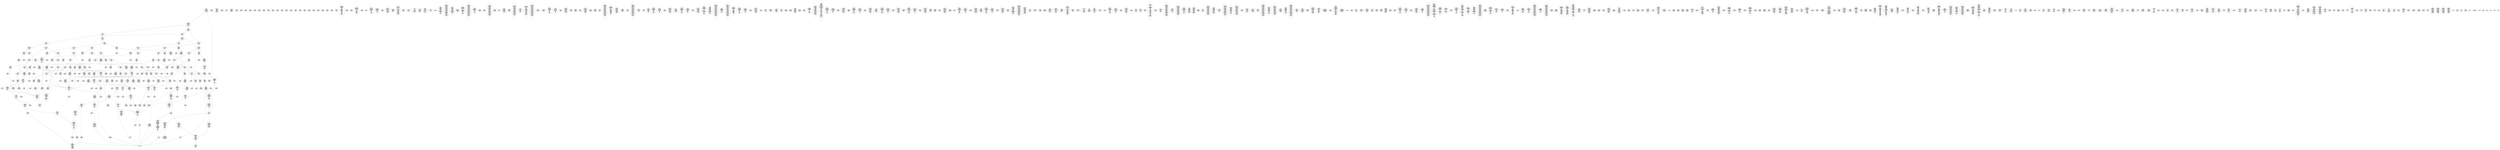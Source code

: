 /* Generated by GvGen v.1.0 (https://www.github.com/stricaud/gvgen) */

digraph G {
compound=true;
   node1 [label="[anywhere]"];
   node2 [label="# 0x0
PUSHX Data
PUSHX Data
MSTORE
PUSHX LogicData
CALLDATASIZE
LT
PUSHX Data
JUMPI
"];
   node3 [label="# 0xd
PUSHX Data
CALLDATALOAD
PUSHX BitData
SHR
PUSHX LogicData
GT
PUSHX Data
JUMPI
"];
   node4 [label="# 0x1e
PUSHX LogicData
GT
PUSHX Data
JUMPI
"];
   node5 [label="# 0x29
PUSHX LogicData
GT
PUSHX Data
JUMPI
"];
   node6 [label="# 0x34
PUSHX LogicData
EQ
PUSHX Data
JUMPI
"];
   node7 [label="# 0x3f
PUSHX LogicData
EQ
PUSHX Data
JUMPI
"];
   node8 [label="# 0x4a
PUSHX LogicData
EQ
PUSHX Data
JUMPI
"];
   node9 [label="# 0x55
PUSHX LogicData
EQ
PUSHX Data
JUMPI
"];
   node10 [label="# 0x60
PUSHX LogicData
EQ
PUSHX Data
JUMPI
"];
   node11 [label="# 0x6b
PUSHX Data
REVERT
"];
   node12 [label="# 0x6f
JUMPDEST
PUSHX LogicData
EQ
PUSHX Data
JUMPI
"];
   node13 [label="# 0x7b
PUSHX LogicData
EQ
PUSHX Data
JUMPI
"];
   node14 [label="# 0x86
PUSHX LogicData
EQ
PUSHX Data
JUMPI
"];
   node15 [label="# 0x91
PUSHX LogicData
EQ
PUSHX Data
JUMPI
"];
   node16 [label="# 0x9c
PUSHX LogicData
EQ
PUSHX Data
JUMPI
"];
   node17 [label="# 0xa7
PUSHX Data
REVERT
"];
   node18 [label="# 0xab
JUMPDEST
PUSHX LogicData
GT
PUSHX Data
JUMPI
"];
   node19 [label="# 0xb7
PUSHX LogicData
EQ
PUSHX Data
JUMPI
"];
   node20 [label="# 0xc2
PUSHX LogicData
EQ
PUSHX Data
JUMPI
"];
   node21 [label="# 0xcd
PUSHX LogicData
EQ
PUSHX Data
JUMPI
"];
   node22 [label="# 0xd8
PUSHX LogicData
EQ
PUSHX Data
JUMPI
"];
   node23 [label="# 0xe3
PUSHX LogicData
EQ
PUSHX Data
JUMPI
"];
   node24 [label="# 0xee
PUSHX Data
REVERT
"];
   node25 [label="# 0xf2
JUMPDEST
PUSHX LogicData
EQ
PUSHX Data
JUMPI
"];
   node26 [label="# 0xfe
PUSHX LogicData
EQ
PUSHX Data
JUMPI
"];
   node27 [label="# 0x109
PUSHX LogicData
EQ
PUSHX Data
JUMPI
"];
   node28 [label="# 0x114
PUSHX LogicData
EQ
PUSHX Data
JUMPI
"];
   node29 [label="# 0x11f
PUSHX LogicData
EQ
PUSHX Data
JUMPI
"];
   node30 [label="# 0x12a
PUSHX Data
REVERT
"];
   node31 [label="# 0x12e
JUMPDEST
PUSHX LogicData
GT
PUSHX Data
JUMPI
"];
   node32 [label="# 0x13a
PUSHX LogicData
GT
PUSHX Data
JUMPI
"];
   node33 [label="# 0x145
PUSHX LogicData
EQ
PUSHX Data
JUMPI
"];
   node34 [label="# 0x150
PUSHX LogicData
EQ
PUSHX Data
JUMPI
"];
   node35 [label="# 0x15b
PUSHX LogicData
EQ
PUSHX Data
JUMPI
"];
   node36 [label="# 0x166
PUSHX LogicData
EQ
PUSHX Data
JUMPI
"];
   node37 [label="# 0x171
PUSHX LogicData
EQ
PUSHX Data
JUMPI
"];
   node38 [label="# 0x17c
PUSHX Data
REVERT
"];
   node39 [label="# 0x180
JUMPDEST
PUSHX LogicData
EQ
PUSHX Data
JUMPI
"];
   node40 [label="# 0x18c
PUSHX LogicData
EQ
PUSHX Data
JUMPI
"];
   node41 [label="# 0x197
PUSHX LogicData
EQ
PUSHX Data
JUMPI
"];
   node42 [label="# 0x1a2
PUSHX LogicData
EQ
PUSHX Data
JUMPI
"];
   node43 [label="# 0x1ad
PUSHX LogicData
EQ
PUSHX Data
JUMPI
"];
   node44 [label="# 0x1b8
PUSHX Data
REVERT
"];
   node45 [label="# 0x1bc
JUMPDEST
PUSHX LogicData
GT
PUSHX Data
JUMPI
"];
   node46 [label="# 0x1c8
PUSHX LogicData
EQ
PUSHX Data
JUMPI
"];
   node47 [label="# 0x1d3
PUSHX LogicData
EQ
PUSHX Data
JUMPI
"];
   node48 [label="# 0x1de
PUSHX LogicData
EQ
PUSHX Data
JUMPI
"];
   node49 [label="# 0x1e9
PUSHX LogicData
EQ
PUSHX Data
JUMPI
"];
   node50 [label="# 0x1f4
PUSHX LogicData
EQ
PUSHX Data
JUMPI
"];
   node51 [label="# 0x1ff
PUSHX Data
REVERT
"];
   node52 [label="# 0x203
JUMPDEST
PUSHX LogicData
EQ
PUSHX Data
JUMPI
"];
   node53 [label="# 0x20f
PUSHX LogicData
EQ
PUSHX Data
JUMPI
"];
   node54 [label="# 0x21a
PUSHX LogicData
EQ
PUSHX Data
JUMPI
"];
   node55 [label="# 0x225
PUSHX LogicData
EQ
PUSHX Data
JUMPI
"];
   node56 [label="# 0x230
PUSHX LogicData
EQ
PUSHX Data
JUMPI
"];
   node57 [label="# 0x23b
JUMPDEST
PUSHX Data
REVERT
"];
   node58 [label="# 0x240
JUMPDEST
CALLVALUE
ISZERO
PUSHX Data
JUMPI
"];
   node59 [label="# 0x248
PUSHX Data
REVERT
"];
   node60 [label="# 0x24c
JUMPDEST
PUSHX Data
PUSHX Data
CALLDATASIZE
PUSHX Data
PUSHX Data
JUMP
"];
   node61 [label="# 0x25b
JUMPDEST
PUSHX Data
JUMP
"];
   node62 [label="# 0x260
JUMPDEST
PUSHX MemData
MLOAD
ISZERO
ISZERO
MSTORE
PUSHX ArithData
ADD
"];
   node63 [label="# 0x26c
JUMPDEST
PUSHX MemData
MLOAD
SUB
RETURN
"];
   node64 [label="# 0x275
JUMPDEST
CALLVALUE
ISZERO
PUSHX Data
JUMPI
"];
   node65 [label="# 0x27d
PUSHX Data
REVERT
"];
   node66 [label="# 0x281
JUMPDEST
PUSHX Data
PUSHX Data
CALLDATASIZE
PUSHX Data
PUSHX Data
JUMP
"];
   node67 [label="# 0x290
JUMPDEST
PUSHX Data
JUMP
"];
   node68 [label="# 0x295
JUMPDEST
STOP
"];
   node69 [label="# 0x297
JUMPDEST
CALLVALUE
ISZERO
PUSHX Data
JUMPI
"];
   node70 [label="# 0x29f
PUSHX Data
REVERT
"];
   node71 [label="# 0x2a3
JUMPDEST
PUSHX Data
PUSHX Data
JUMP
"];
   node72 [label="# 0x2ac
JUMPDEST
PUSHX MemData
MLOAD
PUSHX Data
PUSHX Data
JUMP
"];
   node73 [label="# 0x2b9
JUMPDEST
CALLVALUE
ISZERO
PUSHX Data
JUMPI
"];
   node74 [label="# 0x2c1
PUSHX Data
REVERT
"];
   node75 [label="# 0x2c5
JUMPDEST
PUSHX Data
PUSHX Data
CALLDATASIZE
PUSHX Data
PUSHX Data
JUMP
"];
   node76 [label="# 0x2d4
JUMPDEST
PUSHX Data
JUMP
"];
   node77 [label="# 0x2d9
JUMPDEST
PUSHX MemData
MLOAD
PUSHX ArithData
PUSHX BitData
PUSHX BitData
SHL
SUB
AND
MSTORE
PUSHX ArithData
ADD
PUSHX Data
JUMP
"];
   node78 [label="# 0x2f1
JUMPDEST
CALLVALUE
ISZERO
PUSHX Data
JUMPI
"];
   node79 [label="# 0x2f9
PUSHX Data
REVERT
"];
   node80 [label="# 0x2fd
JUMPDEST
PUSHX Data
PUSHX Data
CALLDATASIZE
PUSHX Data
PUSHX Data
JUMP
"];
   node81 [label="# 0x30c
JUMPDEST
PUSHX Data
JUMP
"];
   node82 [label="# 0x311
JUMPDEST
CALLVALUE
ISZERO
PUSHX Data
JUMPI
"];
   node83 [label="# 0x319
PUSHX Data
REVERT
"];
   node84 [label="# 0x31d
JUMPDEST
PUSHX Data
PUSHX Data
CALLDATASIZE
PUSHX Data
PUSHX Data
JUMP
"];
   node85 [label="# 0x32c
JUMPDEST
PUSHX Data
JUMP
"];
   node86 [label="# 0x331
JUMPDEST
PUSHX MemData
MLOAD
MSTORE
PUSHX ArithData
ADD
PUSHX Data
JUMP
"];
   node87 [label="# 0x33f
JUMPDEST
CALLVALUE
ISZERO
PUSHX Data
JUMPI
"];
   node88 [label="# 0x347
PUSHX Data
REVERT
"];
   node89 [label="# 0x34b
JUMPDEST
PUSHX StorData
SLOAD
PUSHX Data
JUMP
"];
   node90 [label="# 0x354
JUMPDEST
CALLVALUE
ISZERO
PUSHX Data
JUMPI
"];
   node91 [label="# 0x35c
PUSHX Data
REVERT
"];
   node92 [label="# 0x360
JUMPDEST
PUSHX Data
PUSHX Data
CALLDATASIZE
PUSHX Data
PUSHX Data
JUMP
"];
   node93 [label="# 0x36f
JUMPDEST
PUSHX Data
JUMP
"];
   node94 [label="# 0x374
JUMPDEST
CALLVALUE
ISZERO
PUSHX Data
JUMPI
"];
   node95 [label="# 0x37c
PUSHX Data
REVERT
"];
   node96 [label="# 0x380
JUMPDEST
PUSHX Data
PUSHX Data
CALLDATASIZE
PUSHX Data
PUSHX Data
JUMP
"];
   node97 [label="# 0x38f
JUMPDEST
PUSHX Data
JUMP
"];
   node98 [label="# 0x394
JUMPDEST
CALLVALUE
ISZERO
PUSHX Data
JUMPI
"];
   node99 [label="# 0x39c
PUSHX Data
REVERT
"];
   node100 [label="# 0x3a0
JUMPDEST
PUSHX Data
PUSHX Data
CALLDATASIZE
PUSHX Data
PUSHX Data
JUMP
"];
   node101 [label="# 0x3af
JUMPDEST
PUSHX Data
JUMP
"];
   node102 [label="# 0x3b4
JUMPDEST
CALLVALUE
ISZERO
PUSHX Data
JUMPI
"];
   node103 [label="# 0x3bc
PUSHX Data
REVERT
"];
   node104 [label="# 0x3c0
JUMPDEST
PUSHX Data
PUSHX Data
JUMP
"];
   node105 [label="# 0x3c9
JUMPDEST
CALLVALUE
ISZERO
PUSHX Data
JUMPI
"];
   node106 [label="# 0x3d1
PUSHX Data
REVERT
"];
   node107 [label="# 0x3d5
JUMPDEST
PUSHX Data
PUSHX Data
CALLDATASIZE
PUSHX Data
PUSHX Data
JUMP
"];
   node108 [label="# 0x3e4
JUMPDEST
PUSHX Data
JUMP
"];
   node109 [label="# 0x3e9
JUMPDEST
CALLVALUE
ISZERO
PUSHX Data
JUMPI
"];
   node110 [label="# 0x3f1
PUSHX Data
REVERT
"];
   node111 [label="# 0x3f5
JUMPDEST
PUSHX Data
PUSHX Data
CALLDATASIZE
PUSHX Data
PUSHX Data
JUMP
"];
   node112 [label="# 0x404
JUMPDEST
PUSHX Data
JUMP
"];
   node113 [label="# 0x409
JUMPDEST
CALLVALUE
ISZERO
PUSHX Data
JUMPI
"];
   node114 [label="# 0x411
PUSHX Data
REVERT
"];
   node115 [label="# 0x415
JUMPDEST
PUSHX Data
PUSHX Data
CALLDATASIZE
PUSHX Data
PUSHX Data
JUMP
"];
   node116 [label="# 0x424
JUMPDEST
PUSHX Data
JUMP
"];
   node117 [label="# 0x429
JUMPDEST
CALLVALUE
ISZERO
PUSHX Data
JUMPI
"];
   node118 [label="# 0x431
PUSHX Data
REVERT
"];
   node119 [label="# 0x435
JUMPDEST
PUSHX Data
PUSHX Data
CALLDATASIZE
PUSHX Data
PUSHX Data
JUMP
"];
   node120 [label="# 0x444
JUMPDEST
PUSHX Data
JUMP
"];
   node121 [label="# 0x449
JUMPDEST
CALLVALUE
ISZERO
PUSHX Data
JUMPI
"];
   node122 [label="# 0x451
PUSHX Data
REVERT
"];
   node123 [label="# 0x455
JUMPDEST
PUSHX Data
PUSHX StorData
SLOAD
JUMP
"];
   node124 [label="# 0x45f
JUMPDEST
CALLVALUE
ISZERO
PUSHX Data
JUMPI
"];
   node125 [label="# 0x467
PUSHX Data
REVERT
"];
   node126 [label="# 0x46b
JUMPDEST
PUSHX Data
PUSHX StorData
SLOAD
JUMP
"];
   node127 [label="# 0x475
JUMPDEST
CALLVALUE
ISZERO
PUSHX Data
JUMPI
"];
   node128 [label="# 0x47d
PUSHX Data
REVERT
"];
   node129 [label="# 0x481
JUMPDEST
PUSHX Data
PUSHX Data
CALLDATASIZE
PUSHX Data
PUSHX Data
JUMP
"];
   node130 [label="# 0x490
JUMPDEST
PUSHX Data
JUMP
"];
   node131 [label="# 0x495
JUMPDEST
CALLVALUE
ISZERO
PUSHX Data
JUMPI
"];
   node132 [label="# 0x49d
PUSHX Data
REVERT
"];
   node133 [label="# 0x4a1
JUMPDEST
PUSHX Data
PUSHX Data
CALLDATASIZE
PUSHX Data
PUSHX Data
JUMP
"];
   node134 [label="# 0x4b0
JUMPDEST
PUSHX Data
JUMP
"];
   node135 [label="# 0x4b5
JUMPDEST
CALLVALUE
ISZERO
PUSHX Data
JUMPI
"];
   node136 [label="# 0x4bd
PUSHX Data
REVERT
"];
   node137 [label="# 0x4c1
JUMPDEST
PUSHX Data
PUSHX Data
JUMP
"];
   node138 [label="# 0x4ca
JUMPDEST
CALLVALUE
ISZERO
PUSHX Data
JUMPI
"];
   node139 [label="# 0x4d2
PUSHX Data
REVERT
"];
   node140 [label="# 0x4d6
JUMPDEST
PUSHX Data
PUSHX Data
CALLDATASIZE
PUSHX Data
PUSHX Data
JUMP
"];
   node141 [label="# 0x4e5
JUMPDEST
PUSHX Data
JUMP
"];
   node142 [label="# 0x4ea
JUMPDEST
CALLVALUE
ISZERO
PUSHX Data
JUMPI
"];
   node143 [label="# 0x4f2
PUSHX Data
REVERT
"];
   node144 [label="# 0x4f6
JUMPDEST
PUSHX StorData
SLOAD
PUSHX ArithData
PUSHX BitData
PUSHX BitData
SHL
SUB
AND
PUSHX Data
JUMP
"];
   node145 [label="# 0x508
JUMPDEST
CALLVALUE
ISZERO
PUSHX Data
JUMPI
"];
   node146 [label="# 0x510
PUSHX Data
REVERT
"];
   node147 [label="# 0x514
JUMPDEST
PUSHX Data
PUSHX Data
JUMP
"];
   node148 [label="# 0x51d
JUMPDEST
CALLVALUE
ISZERO
PUSHX Data
JUMPI
"];
   node149 [label="# 0x525
PUSHX Data
REVERT
"];
   node150 [label="# 0x529
JUMPDEST
PUSHX Data
PUSHX Data
CALLDATASIZE
PUSHX Data
PUSHX Data
JUMP
"];
   node151 [label="# 0x538
JUMPDEST
PUSHX Data
JUMP
"];
   node152 [label="# 0x53d
JUMPDEST
CALLVALUE
ISZERO
PUSHX Data
JUMPI
"];
   node153 [label="# 0x545
PUSHX Data
REVERT
"];
   node154 [label="# 0x549
JUMPDEST
PUSHX Data
PUSHX Data
CALLDATASIZE
PUSHX Data
PUSHX Data
JUMP
"];
   node155 [label="# 0x558
JUMPDEST
PUSHX Data
JUMP
"];
   node156 [label="# 0x55d
JUMPDEST
CALLVALUE
ISZERO
PUSHX Data
JUMPI
"];
   node157 [label="# 0x565
PUSHX Data
REVERT
"];
   node158 [label="# 0x569
JUMPDEST
PUSHX Data
PUSHX Data
CALLDATASIZE
PUSHX Data
PUSHX Data
JUMP
"];
   node159 [label="# 0x578
JUMPDEST
PUSHX Data
JUMP
"];
   node160 [label="# 0x57d
JUMPDEST
CALLVALUE
ISZERO
PUSHX Data
JUMPI
"];
   node161 [label="# 0x585
PUSHX Data
REVERT
"];
   node162 [label="# 0x589
JUMPDEST
PUSHX Data
PUSHX Data
CALLDATASIZE
PUSHX Data
PUSHX Data
JUMP
"];
   node163 [label="# 0x598
JUMPDEST
PUSHX Data
JUMP
"];
   node164 [label="# 0x59d
JUMPDEST
CALLVALUE
ISZERO
PUSHX Data
JUMPI
"];
   node165 [label="# 0x5a5
PUSHX Data
REVERT
"];
   node166 [label="# 0x5a9
JUMPDEST
PUSHX Data
PUSHX Data
CALLDATASIZE
PUSHX Data
PUSHX Data
JUMP
"];
   node167 [label="# 0x5b8
JUMPDEST
PUSHX Data
JUMP
"];
   node168 [label="# 0x5bd
JUMPDEST
CALLVALUE
ISZERO
PUSHX Data
JUMPI
"];
   node169 [label="# 0x5c5
PUSHX Data
REVERT
"];
   node170 [label="# 0x5c9
JUMPDEST
PUSHX Data
PUSHX Data
CALLDATASIZE
PUSHX Data
PUSHX Data
JUMP
"];
   node171 [label="# 0x5d8
JUMPDEST
PUSHX Data
JUMP
"];
   node172 [label="# 0x5dd
JUMPDEST
CALLVALUE
ISZERO
PUSHX Data
JUMPI
"];
   node173 [label="# 0x5e5
PUSHX Data
REVERT
"];
   node174 [label="# 0x5e9
JUMPDEST
PUSHX Data
PUSHX Data
CALLDATASIZE
PUSHX Data
PUSHX Data
JUMP
"];
   node175 [label="# 0x5f8
JUMPDEST
PUSHX Data
JUMP
"];
   node176 [label="# 0x5fd
JUMPDEST
CALLVALUE
ISZERO
PUSHX Data
JUMPI
"];
   node177 [label="# 0x605
PUSHX Data
REVERT
"];
   node178 [label="# 0x609
JUMPDEST
PUSHX Data
PUSHX StorData
SLOAD
JUMP
"];
   node179 [label="# 0x613
JUMPDEST
CALLVALUE
ISZERO
PUSHX Data
JUMPI
"];
   node180 [label="# 0x61b
PUSHX Data
REVERT
"];
   node181 [label="# 0x61f
JUMPDEST
PUSHX Data
PUSHX Data
CALLDATASIZE
PUSHX Data
PUSHX Data
JUMP
"];
   node182 [label="# 0x62e
JUMPDEST
PUSHX Data
JUMP
"];
   node183 [label="# 0x633
JUMPDEST
CALLVALUE
ISZERO
PUSHX Data
JUMPI
"];
   node184 [label="# 0x63b
PUSHX Data
REVERT
"];
   node185 [label="# 0x63f
JUMPDEST
PUSHX Data
PUSHX StorData
SLOAD
JUMP
"];
   node186 [label="# 0x649
JUMPDEST
CALLVALUE
ISZERO
PUSHX Data
JUMPI
"];
   node187 [label="# 0x651
PUSHX Data
REVERT
"];
   node188 [label="# 0x655
JUMPDEST
PUSHX Data
PUSHX Data
CALLDATASIZE
PUSHX Data
PUSHX Data
JUMP
"];
   node189 [label="# 0x664
JUMPDEST
PUSHX Data
JUMP
"];
   node190 [label="# 0x669
JUMPDEST
CALLVALUE
ISZERO
PUSHX Data
JUMPI
"];
   node191 [label="# 0x671
PUSHX Data
REVERT
"];
   node192 [label="# 0x675
JUMPDEST
PUSHX Data
PUSHX StorData
SLOAD
JUMP
"];
   node193 [label="# 0x67f
JUMPDEST
CALLVALUE
ISZERO
PUSHX Data
JUMPI
"];
   node194 [label="# 0x687
PUSHX Data
REVERT
"];
   node195 [label="# 0x68b
JUMPDEST
PUSHX Data
PUSHX Data
CALLDATASIZE
PUSHX Data
PUSHX Data
JUMP
"];
   node196 [label="# 0x69a
JUMPDEST
PUSHX Data
JUMP
"];
   node197 [label="# 0x69f
JUMPDEST
CALLVALUE
ISZERO
PUSHX Data
JUMPI
"];
   node198 [label="# 0x6a7
PUSHX Data
REVERT
"];
   node199 [label="# 0x6ab
JUMPDEST
PUSHX Data
PUSHX Data
CALLDATASIZE
PUSHX Data
PUSHX Data
JUMP
"];
   node200 [label="# 0x6ba
JUMPDEST
PUSHX ArithData
PUSHX BitData
PUSHX BitData
SHL
SUB
AND
PUSHX Data
MSTORE
PUSHX Data
PUSHX Data
MSTORE
PUSHX Data
SHA3
AND
MSTORE
MSTORE
SHA3
SLOAD
PUSHX BitData
AND
JUMP
"];
   node201 [label="# 0x6e8
JUMPDEST
PUSHX Data
PUSHX Data
CALLDATASIZE
PUSHX Data
PUSHX Data
JUMP
"];
   node202 [label="# 0x6f6
JUMPDEST
PUSHX Data
JUMP
"];
   node203 [label="# 0x6fb
JUMPDEST
CALLVALUE
ISZERO
PUSHX Data
JUMPI
"];
   node204 [label="# 0x703
PUSHX Data
REVERT
"];
   node205 [label="# 0x707
JUMPDEST
PUSHX Data
PUSHX Data
CALLDATASIZE
PUSHX Data
PUSHX Data
JUMP
"];
   node206 [label="# 0x716
JUMPDEST
PUSHX Data
JUMP
"];
   node207 [label="# 0x71b
JUMPDEST
CALLVALUE
ISZERO
PUSHX Data
JUMPI
"];
   node208 [label="# 0x723
PUSHX Data
REVERT
"];
   node209 [label="# 0x727
JUMPDEST
PUSHX Data
PUSHX StorData
SLOAD
JUMP
"];
   node210 [label="# 0x731
JUMPDEST
PUSHX Data
PUSHX ArithData
PUSHX BitData
PUSHX BitData
SHL
SUB
NOT
AND
PUSHX BitData
PUSHX BitData
SHL
EQ
PUSHX Data
JUMPI
"];
   node211 [label="# 0x74d
PUSHX Data
PUSHX Data
JUMP
"];
   node212 [label="# 0x756
JUMPDEST
JUMP
"];
   node213 [label="# 0x75c
JUMPDEST
PUSHX StorData
SLOAD
PUSHX ArithData
PUSHX BitData
PUSHX BitData
SHL
SUB
AND
CALLER
EQ
PUSHX Data
JUMPI
"];
   node214 [label="# 0x770
PUSHX StorData
SLOAD
PUSHX ArithData
PUSHX BitData
PUSHX BitData
SHL
SUB
AND
CALLER
EQ
"];
   node215 [label="# 0x77f
JUMPDEST
PUSHX Data
JUMPI
"];
   node216 [label="# 0x784
PUSHX MemData
MLOAD
PUSHX BitData
PUSHX BitData
SHL
MSTORE
PUSHX ArithData
ADD
PUSHX Data
PUSHX Data
JUMP
"];
   node217 [label="# 0x79b
JUMPDEST
PUSHX MemData
MLOAD
SUB
REVERT
"];
   node218 [label="# 0x7a4
JUMPDEST
PUSHX Data
SSTORE
PUSHX Data
SSTORE
JUMP
"];
   node219 [label="# 0x7af
JUMPDEST
PUSHX Data
PUSHX StorData
SLOAD
PUSHX Data
PUSHX Data
JUMP
"];
   node220 [label="# 0x7be
JUMPDEST
PUSHX ArithData
ADD
PUSHX ArithData
DIV
MUL
PUSHX ArithData
ADD
PUSHX MemData
MLOAD
ADD
PUSHX Data
MSTORE
MSTORE
PUSHX ArithData
ADD
SLOAD
PUSHX Data
PUSHX Data
JUMP
"];
   node221 [label="# 0x7ea
JUMPDEST
ISZERO
PUSHX Data
JUMPI
"];
   node222 [label="# 0x7f1
PUSHX LogicData
LT
PUSHX Data
JUMPI
"];
   node223 [label="# 0x7f9
PUSHX ArithData
SLOAD
DIV
MUL
MSTORE
PUSHX ArithData
ADD
PUSHX Data
JUMP
"];
   node224 [label="# 0x80c
JUMPDEST
ADD
PUSHX Data
MSTORE
PUSHX Data
PUSHX Data
SHA3
"];
   node225 [label="# 0x81a
JUMPDEST
SLOAD
MSTORE
PUSHX ArithData
ADD
PUSHX ArithData
ADD
GT
PUSHX Data
JUMPI
"];
   node226 [label="# 0x82e
SUB
PUSHX BitData
AND
ADD
"];
   node227 [label="# 0x837
JUMPDEST
JUMP
"];
   node228 [label="# 0x841
JUMPDEST
PUSHX Data
MSTORE
PUSHX Data
PUSHX Data
MSTORE
PUSHX Data
SHA3
SLOAD
PUSHX ArithData
PUSHX BitData
PUSHX BitData
SHL
SUB
AND
PUSHX Data
JUMPI
"];
   node229 [label="# 0x85e
PUSHX MemData
MLOAD
PUSHX BitData
PUSHX BitData
SHL
MSTORE
PUSHX Data
PUSHX ArithData
ADD
MSTORE
PUSHX Data
PUSHX ArithData
ADD
MSTORE
PUSHX Data
PUSHX ArithData
ADD
MSTORE
PUSHX BitData
PUSHX BitData
SHL
PUSHX ArithData
ADD
MSTORE
PUSHX ArithData
ADD
PUSHX Data
JUMP
"];
   node230 [label="# 0x8ba
JUMPDEST
PUSHX Data
MSTORE
PUSHX Data
PUSHX Data
MSTORE
PUSHX Data
SHA3
SLOAD
PUSHX ArithData
PUSHX BitData
PUSHX BitData
SHL
SUB
AND
JUMP
"];
   node231 [label="# 0x8d6
JUMPDEST
PUSHX Data
PUSHX Data
PUSHX Data
JUMP
"];
   node232 [label="# 0x8e1
JUMPDEST
PUSHX ArithData
PUSHX BitData
PUSHX BitData
SHL
SUB
AND
PUSHX ArithData
PUSHX BitData
PUSHX BitData
SHL
SUB
AND
EQ
ISZERO
PUSHX Data
JUMPI
"];
   node233 [label="# 0x8fe
PUSHX MemData
MLOAD
PUSHX BitData
PUSHX BitData
SHL
MSTORE
PUSHX Data
PUSHX ArithData
ADD
MSTORE
PUSHX Data
PUSHX ArithData
ADD
MSTORE
PUSHX Data
PUSHX ArithData
ADD
MSTORE
PUSHX BitData
PUSHX BitData
SHL
PUSHX ArithData
ADD
MSTORE
PUSHX ArithData
ADD
PUSHX Data
JUMP
"];
   node234 [label="# 0x94f
JUMPDEST
CALLER
PUSHX ArithData
PUSHX BitData
PUSHX BitData
SHL
SUB
AND
EQ
PUSHX Data
JUMPI
"];
   node235 [label="# 0x961
PUSHX Data
CALLER
PUSHX Data
JUMP
"];
   node236 [label="# 0x96b
JUMPDEST
PUSHX Data
JUMPI
"];
   node237 [label="# 0x970
PUSHX MemData
MLOAD
PUSHX BitData
PUSHX BitData
SHL
MSTORE
PUSHX Data
PUSHX ArithData
ADD
MSTORE
PUSHX Data
PUSHX ArithData
ADD
MSTORE
PUSHX Data
PUSHX ArithData
ADD
MSTORE
PUSHX Data
PUSHX ArithData
ADD
MSTORE
PUSHX ArithData
ADD
PUSHX Data
JUMP
"];
   node238 [label="# 0x9dd
JUMPDEST
PUSHX Data
PUSHX Data
JUMP
"];
   node239 [label="# 0x9e7
JUMPDEST
JUMP
"];
   node240 [label="# 0x9ec
JUMPDEST
PUSHX Data
PUSHX StorData
SLOAD
PUSHX StorData
SLOAD
PUSHX Data
PUSHX Data
JUMP
"];
   node241 [label="# 0x9fe
JUMPDEST
TIMESTAMP
GT
PUSHX Data
JUMPI
"];
   node242 [label="# 0xa05
PUSHX MemData
MLOAD
PUSHX BitData
PUSHX BitData
SHL
MSTORE
PUSHX Data
PUSHX ArithData
ADD
MSTORE
PUSHX Data
PUSHX ArithData
ADD
MSTORE
PUSHX BitData
PUSHX BitData
SHL
PUSHX ArithData
ADD
MSTORE
PUSHX ArithData
ADD
PUSHX Data
JUMP
"];
   node243 [label="# 0xa44
JUMPDEST
PUSHX StorData
SLOAD
TIMESTAMP
LT
ISZERO
PUSHX Data
JUMPI
"];
   node244 [label="# 0xa4f
PUSHX ArithData
PUSHX BitData
PUSHX BitData
SHL
SUB
AND
PUSHX Data
MSTORE
PUSHX Data
PUSHX Data
MSTORE
PUSHX Data
SHA3
SLOAD
PUSHX BitData
AND
ISZERO
ISZERO
PUSHX LogicData
EQ
PUSHX Data
JUMPI
"];
   node245 [label="# 0xa74
PUSHX MemData
MLOAD
PUSHX BitData
PUSHX BitData
SHL
MSTORE
PUSHX Data
PUSHX ArithData
ADD
MSTORE
PUSHX Data
PUSHX ArithData
ADD
MSTORE
PUSHX Data
PUSHX ArithData
ADD
MSTORE
PUSHX BitData
PUSHX BitData
SHL
PUSHX ArithData
ADD
MSTORE
PUSHX ArithData
ADD
PUSHX Data
JUMP
"];
   node246 [label="# 0xac6
JUMPDEST
PUSHX StorData
SLOAD
JUMP
"];
   node247 [label="# 0xace
JUMPDEST
PUSHX StorData
SLOAD
JUMP
"];
   node248 [label="# 0xad6
JUMPDEST
JUMP
"];
   node249 [label="# 0xadb
JUMPDEST
PUSHX StorData
SLOAD
PUSHX ArithData
PUSHX BitData
PUSHX BitData
SHL
SUB
AND
CALLER
EQ
PUSHX Data
JUMPI
"];
   node250 [label="# 0xaef
PUSHX StorData
SLOAD
PUSHX ArithData
PUSHX BitData
PUSHX BitData
SHL
SUB
AND
CALLER
EQ
"];
   node251 [label="# 0xafe
JUMPDEST
PUSHX Data
JUMPI
"];
   node252 [label="# 0xb03
PUSHX MemData
MLOAD
PUSHX BitData
PUSHX BitData
SHL
MSTORE
PUSHX ArithData
ADD
PUSHX Data
PUSHX Data
JUMP
"];
   node253 [label="# 0xb1a
JUMPDEST
PUSHX Data
SSTORE
JUMP
"];
   node254 [label="# 0xb1f
JUMPDEST
PUSHX Data
CALLER
PUSHX Data
JUMP
"];
   node255 [label="# 0xb29
JUMPDEST
PUSHX Data
JUMPI
"];
   node256 [label="# 0xb2e
PUSHX MemData
MLOAD
PUSHX BitData
PUSHX BitData
SHL
MSTORE
PUSHX ArithData
ADD
PUSHX Data
PUSHX Data
JUMP
"];
   node257 [label="# 0xb45
JUMPDEST
PUSHX Data
PUSHX Data
JUMP
"];
   node258 [label="# 0xb50
JUMPDEST
PUSHX Data
PUSHX Data
PUSHX Data
JUMP
"];
   node259 [label="# 0xb5b
JUMPDEST
LT
PUSHX Data
JUMPI
"];
   node260 [label="# 0xb62
PUSHX MemData
MLOAD
PUSHX BitData
PUSHX BitData
SHL
MSTORE
PUSHX Data
PUSHX ArithData
ADD
MSTORE
PUSHX Data
PUSHX ArithData
ADD
MSTORE
PUSHX Data
PUSHX ArithData
ADD
MSTORE
PUSHX BitData
PUSHX BitData
SHL
PUSHX ArithData
ADD
MSTORE
PUSHX ArithData
ADD
PUSHX Data
JUMP
"];
   node261 [label="# 0xbbd
JUMPDEST
PUSHX ArithData
PUSHX BitData
PUSHX BitData
SHL
SUB
AND
PUSHX Data
MSTORE
PUSHX Data
PUSHX Data
MSTORE
PUSHX Data
SHA3
MSTORE
MSTORE
SHA3
SLOAD
JUMP
"];
   node262 [label="# 0xbe6
JUMPDEST
PUSHX StorData
SLOAD
PUSHX ArithData
PUSHX BitData
PUSHX BitData
SHL
SUB
AND
CALLER
EQ
PUSHX Data
JUMPI
"];
   node263 [label="# 0xbfa
PUSHX StorData
SLOAD
PUSHX ArithData
PUSHX BitData
PUSHX BitData
SHL
SUB
AND
CALLER
EQ
"];
   node264 [label="# 0xc09
JUMPDEST
PUSHX Data
JUMPI
"];
   node265 [label="# 0xc0e
PUSHX MemData
MLOAD
PUSHX BitData
PUSHX BitData
SHL
MSTORE
PUSHX ArithData
ADD
PUSHX Data
PUSHX Data
JUMP
"];
   node266 [label="# 0xc25
JUMPDEST
PUSHX MemData
MLOAD
SELFBALANCE
CALLER
ISZERO
PUSHX ArithData
MUL
PUSHX Data
CALL
ISZERO
ISZERO
PUSHX Data
JUMPI
"];
   node267 [label="# 0xc4b
RETURNDATASIZE
PUSHX Data
RETURNDATACOPY
RETURNDATASIZE
PUSHX Data
REVERT
"];
   node268 [label="# 0xc54
JUMPDEST
JUMP
"];
   node269 [label="# 0xc58
JUMPDEST
PUSHX Data
PUSHX MemData
MLOAD
PUSHX ArithData
ADD
PUSHX Data
MSTORE
PUSHX Data
MSTORE
PUSHX Data
JUMP
"];
   node270 [label="# 0xc73
JUMPDEST
PUSHX Data
PUSHX Data
PUSHX StorData
SLOAD
JUMP
"];
   node271 [label="# 0xc7e
JUMPDEST
LT
PUSHX Data
JUMPI
"];
   node272 [label="# 0xc85
PUSHX MemData
MLOAD
PUSHX BitData
PUSHX BitData
SHL
MSTORE
PUSHX Data
PUSHX ArithData
ADD
MSTORE
PUSHX Data
PUSHX ArithData
ADD
MSTORE
PUSHX Data
PUSHX ArithData
ADD
MSTORE
PUSHX BitData
PUSHX BitData
SHL
PUSHX ArithData
ADD
MSTORE
PUSHX ArithData
ADD
PUSHX Data
JUMP
"];
   node273 [label="# 0xce1
JUMPDEST
PUSHX StorData
SLOAD
LT
PUSHX Data
JUMPI
"];
   node274 [label="# 0xced
PUSHX Data
PUSHX Data
JUMP
"];
   node275 [label="# 0xcf4
JUMPDEST
PUSHX Data
MSTORE
PUSHX Data
PUSHX Data
SHA3
ADD
SLOAD
JUMP
"];
   node276 [label="# 0xd06
JUMPDEST
PUSHX StorData
SLOAD
PUSHX ArithData
PUSHX BitData
PUSHX BitData
SHL
SUB
AND
CALLER
EQ
PUSHX Data
JUMPI
"];
   node277 [label="# 0xd1a
PUSHX StorData
SLOAD
PUSHX ArithData
PUSHX BitData
PUSHX BitData
SHL
SUB
AND
CALLER
EQ
"];
   node278 [label="# 0xd29
JUMPDEST
PUSHX Data
JUMPI
"];
   node279 [label="# 0xd2e
PUSHX MemData
MLOAD
PUSHX BitData
PUSHX BitData
SHL
MSTORE
PUSHX ArithData
ADD
PUSHX Data
PUSHX Data
JUMP
"];
   node280 [label="# 0xd45
JUMPDEST
MLOAD
PUSHX Data
PUSHX Data
PUSHX ArithData
ADD
PUSHX Data
JUMP
"];
   node281 [label="# 0xd58
JUMPDEST
PUSHX StorData
SLOAD
PUSHX ArithData
PUSHX BitData
PUSHX BitData
SHL
SUB
AND
CALLER
EQ
PUSHX Data
JUMPI
"];
   node282 [label="# 0xd6c
PUSHX StorData
SLOAD
PUSHX ArithData
PUSHX BitData
PUSHX BitData
SHL
SUB
AND
CALLER
EQ
"];
   node283 [label="# 0xd7b
JUMPDEST
PUSHX Data
JUMPI
"];
   node284 [label="# 0xd80
PUSHX MemData
MLOAD
PUSHX BitData
PUSHX BitData
SHL
MSTORE
PUSHX ArithData
ADD
PUSHX Data
PUSHX Data
JUMP
"];
   node285 [label="# 0xd97
JUMPDEST
PUSHX StorData
SLOAD
PUSHX ArithData
PUSHX BitData
PUSHX BitData
SHL
SUB
NOT
AND
PUSHX ArithData
PUSHX BitData
PUSHX BitData
SHL
SUB
AND
OR
SSTORE
JUMP
"];
   node286 [label="# 0xdb9
JUMPDEST
PUSHX Data
MSTORE
PUSHX Data
PUSHX Data
MSTORE
PUSHX Data
SHA3
SLOAD
PUSHX ArithData
PUSHX BitData
PUSHX BitData
SHL
SUB
AND
PUSHX Data
JUMPI
"];
   node287 [label="# 0xdd7
PUSHX MemData
MLOAD
PUSHX BitData
PUSHX BitData
SHL
MSTORE
PUSHX Data
PUSHX ArithData
ADD
MSTORE
PUSHX Data
PUSHX ArithData
ADD
MSTORE
PUSHX Data
PUSHX ArithData
ADD
MSTORE
PUSHX BitData
PUSHX BitData
SHL
PUSHX ArithData
ADD
MSTORE
PUSHX ArithData
ADD
PUSHX Data
JUMP
"];
   node288 [label="# 0xe30
JUMPDEST
PUSHX Data
PUSHX ArithData
PUSHX BitData
PUSHX BitData
SHL
SUB
AND
PUSHX Data
JUMPI
"];
   node289 [label="# 0xe41
PUSHX MemData
MLOAD
PUSHX BitData
PUSHX BitData
SHL
MSTORE
PUSHX Data
PUSHX ArithData
ADD
MSTORE
PUSHX Data
PUSHX ArithData
ADD
MSTORE
PUSHX Data
PUSHX ArithData
ADD
MSTORE
PUSHX BitData
PUSHX BitData
SHL
PUSHX ArithData
ADD
MSTORE
PUSHX ArithData
ADD
PUSHX Data
JUMP
"];
   node290 [label="# 0xe9b
JUMPDEST
PUSHX ArithData
PUSHX BitData
PUSHX BitData
SHL
SUB
AND
PUSHX Data
MSTORE
PUSHX Data
PUSHX Data
MSTORE
PUSHX Data
SHA3
SLOAD
JUMP
"];
   node291 [label="# 0xeb7
JUMPDEST
PUSHX StorData
SLOAD
PUSHX ArithData
PUSHX BitData
PUSHX BitData
SHL
SUB
AND
CALLER
EQ
PUSHX Data
JUMPI
"];
   node292 [label="# 0xecb
PUSHX StorData
SLOAD
PUSHX ArithData
PUSHX BitData
PUSHX BitData
SHL
SUB
AND
CALLER
EQ
"];
   node293 [label="# 0xeda
JUMPDEST
PUSHX Data
JUMPI
"];
   node294 [label="# 0xedf
PUSHX MemData
MLOAD
PUSHX BitData
PUSHX BitData
SHL
MSTORE
PUSHX ArithData
ADD
PUSHX Data
PUSHX Data
JUMP
"];
   node295 [label="# 0xef6
JUMPDEST
PUSHX StorData
SLOAD
PUSHX MemData
MLOAD
PUSHX Data
PUSHX ArithData
PUSHX BitData
PUSHX BitData
SHL
SUB
AND
PUSHX Data
LOGX
PUSHX StorData
SLOAD
PUSHX ArithData
PUSHX BitData
PUSHX BitData
SHL
SUB
NOT
AND
SSTORE
JUMP
"];
   node296 [label="# 0xf40
JUMPDEST
PUSHX StorData
SLOAD
PUSHX ArithData
PUSHX BitData
PUSHX BitData
SHL
SUB
AND
CALLER
EQ
PUSHX Data
JUMPI
"];
   node297 [label="# 0xf54
PUSHX StorData
SLOAD
PUSHX ArithData
PUSHX BitData
PUSHX BitData
SHL
SUB
AND
CALLER
EQ
"];
   node298 [label="# 0xf63
JUMPDEST
PUSHX Data
JUMPI
"];
   node299 [label="# 0xf68
PUSHX MemData
MLOAD
PUSHX BitData
PUSHX BitData
SHL
MSTORE
PUSHX ArithData
ADD
PUSHX Data
PUSHX Data
JUMP
"];
   node300 [label="# 0xf7f
JUMPDEST
PUSHX Data
"];
   node301 [label="# 0xf82
JUMPDEST
LT
ISZERO
PUSHX Data
JUMPI
"];
   node302 [label="# 0xf8b
PUSHX Data
PUSHX Data
PUSHX StorData
SLOAD
JUMP
"];
   node303 [label="# 0xf95
JUMPDEST
PUSHX StorData
SLOAD
PUSHX Data
PUSHX StorData
SLOAD
JUMP
"];
   node304 [label="# 0xfa3
JUMPDEST
LT
ISZERO
PUSHX Data
JUMPI
"];
   node305 [label="# 0xfaa
PUSHX Data
PUSHX Data
PUSHX Data
JUMP
"];
   node306 [label="# 0xfb3
JUMPDEST
PUSHX Data
PUSHX Data
JUMP
"];
   node307 [label="# 0xfbd
JUMPDEST
PUSHX Data
MSTORE
PUSHX Data
PUSHX Data
MSTORE
PUSHX Data
SHA3
TIMESTAMP
SSTORE
"];
   node308 [label="# 0xfcf
JUMPDEST
PUSHX Data
PUSHX Data
JUMP
"];
   node309 [label="# 0xfda
JUMPDEST
PUSHX Data
JUMP
"];
   node310 [label="# 0xfe2
JUMPDEST
PUSHX Data
PUSHX StorData
SLOAD
PUSHX Data
PUSHX Data
JUMP
"];
   node311 [label="# 0xff1
JUMPDEST
PUSHX ArithData
PUSHX BitData
PUSHX BitData
SHL
SUB
AND
CALLER
EQ
ISZERO
PUSHX Data
JUMPI
"];
   node312 [label="# 0x1003
PUSHX MemData
MLOAD
PUSHX BitData
PUSHX BitData
SHL
MSTORE
PUSHX Data
PUSHX ArithData
ADD
MSTORE
PUSHX Data
PUSHX ArithData
ADD
MSTORE
PUSHX Data
PUSHX ArithData
ADD
MSTORE
PUSHX ArithData
ADD
PUSHX Data
JUMP
"];
   node313 [label="# 0x104a
JUMPDEST
CALLER
PUSHX Data
MSTORE
PUSHX Data
PUSHX ArithData
MSTORE
PUSHX MemData
SHA3
PUSHX ArithData
PUSHX BitData
PUSHX BitData
SHL
SUB
AND
MSTORE
MSTORE
SHA3
SLOAD
PUSHX BitData
NOT
AND
ISZERO
ISZERO
OR
SSTORE
MLOAD
MSTORE
PUSHX Data
ADD
PUSHX MemData
MLOAD
SUB
LOGX
JUMP
"];
   node314 [label="# 0x10b6
JUMPDEST
PUSHX StorData
SLOAD
PUSHX ArithData
PUSHX BitData
PUSHX BitData
SHL
SUB
AND
CALLER
EQ
PUSHX Data
JUMPI
"];
   node315 [label="# 0x10ca
PUSHX StorData
SLOAD
PUSHX ArithData
PUSHX BitData
PUSHX BitData
SHL
SUB
AND
CALLER
EQ
"];
   node316 [label="# 0x10d9
JUMPDEST
PUSHX Data
JUMPI
"];
   node317 [label="# 0x10de
PUSHX MemData
MLOAD
PUSHX BitData
PUSHX BitData
SHL
MSTORE
PUSHX ArithData
ADD
PUSHX Data
PUSHX Data
JUMP
"];
   node318 [label="# 0x10f5
JUMPDEST
PUSHX Data
SSTORE
JUMP
"];
   node319 [label="# 0x10fa
JUMPDEST
PUSHX StorData
SLOAD
PUSHX ArithData
PUSHX BitData
PUSHX BitData
SHL
SUB
AND
CALLER
EQ
PUSHX Data
JUMPI
"];
   node320 [label="# 0x110e
PUSHX StorData
SLOAD
PUSHX ArithData
PUSHX BitData
PUSHX BitData
SHL
SUB
AND
CALLER
EQ
"];
   node321 [label="# 0x111d
JUMPDEST
PUSHX Data
JUMPI
"];
   node322 [label="# 0x1122
PUSHX MemData
MLOAD
PUSHX BitData
PUSHX BitData
SHL
MSTORE
PUSHX ArithData
ADD
PUSHX Data
PUSHX Data
JUMP
"];
   node323 [label="# 0x1139
JUMPDEST
MLOAD
PUSHX Data
PUSHX Data
PUSHX ArithData
ADD
PUSHX Data
JUMP
"];
   node324 [label="# 0x114c
JUMPDEST
PUSHX StorData
SLOAD
PUSHX ArithData
PUSHX BitData
PUSHX BitData
SHL
SUB
AND
CALLER
EQ
PUSHX Data
JUMPI
"];
   node325 [label="# 0x1160
PUSHX StorData
SLOAD
PUSHX ArithData
PUSHX BitData
PUSHX BitData
SHL
SUB
AND
CALLER
EQ
"];
   node326 [label="# 0x116f
JUMPDEST
PUSHX Data
JUMPI
"];
   node327 [label="# 0x1174
PUSHX MemData
MLOAD
PUSHX BitData
PUSHX BitData
SHL
MSTORE
PUSHX ArithData
ADD
PUSHX Data
PUSHX Data
JUMP
"];
   node328 [label="# 0x118b
JUMPDEST
PUSHX Data
SSTORE
JUMP
"];
   node329 [label="# 0x1190
JUMPDEST
PUSHX StorData
SLOAD
PUSHX ArithData
PUSHX BitData
PUSHX BitData
SHL
SUB
AND
CALLER
EQ
PUSHX Data
JUMPI
"];
   node330 [label="# 0x11a4
PUSHX StorData
SLOAD
PUSHX ArithData
PUSHX BitData
PUSHX BitData
SHL
SUB
AND
CALLER
EQ
"];
   node331 [label="# 0x11b3
JUMPDEST
PUSHX Data
JUMPI
"];
   node332 [label="# 0x11b8
PUSHX MemData
MLOAD
PUSHX BitData
PUSHX BitData
SHL
MSTORE
PUSHX ArithData
ADD
PUSHX Data
PUSHX Data
JUMP
"];
   node333 [label="# 0x11cf
JUMPDEST
PUSHX Data
SSTORE
PUSHX Data
SSTORE
JUMP
"];
   node334 [label="# 0x11da
JUMPDEST
PUSHX Data
CALLER
PUSHX Data
JUMP
"];
   node335 [label="# 0x11e4
JUMPDEST
PUSHX Data
JUMPI
"];
   node336 [label="# 0x11e9
PUSHX MemData
MLOAD
PUSHX BitData
PUSHX BitData
SHL
MSTORE
PUSHX ArithData
ADD
PUSHX Data
PUSHX Data
JUMP
"];
   node337 [label="# 0x1200
JUMPDEST
PUSHX Data
PUSHX Data
JUMP
"];
   node338 [label="# 0x120c
JUMPDEST
JUMP
"];
   node339 [label="# 0x1212
JUMPDEST
PUSHX StorData
SLOAD
PUSHX ArithData
PUSHX BitData
PUSHX BitData
SHL
SUB
AND
CALLER
EQ
PUSHX Data
JUMPI
"];
   node340 [label="# 0x1226
PUSHX StorData
SLOAD
PUSHX ArithData
PUSHX BitData
PUSHX BitData
SHL
SUB
AND
CALLER
EQ
"];
   node341 [label="# 0x1235
JUMPDEST
PUSHX Data
JUMPI
"];
   node342 [label="# 0x123a
PUSHX MemData
MLOAD
PUSHX BitData
PUSHX BitData
SHL
MSTORE
PUSHX ArithData
ADD
PUSHX Data
PUSHX Data
JUMP
"];
   node343 [label="# 0x1251
JUMPDEST
PUSHX Data
SSTORE
PUSHX Data
SSTORE
PUSHX Data
SSTORE
JUMP
"];
   node344 [label="# 0x125f
JUMPDEST
PUSHX StorData
SLOAD
PUSHX ArithData
PUSHX BitData
PUSHX BitData
SHL
SUB
AND
CALLER
EQ
PUSHX Data
JUMPI
"];
   node345 [label="# 0x1273
PUSHX StorData
SLOAD
PUSHX ArithData
PUSHX BitData
PUSHX BitData
SHL
SUB
AND
CALLER
EQ
"];
   node346 [label="# 0x1282
JUMPDEST
PUSHX Data
JUMPI
"];
   node347 [label="# 0x1287
PUSHX MemData
MLOAD
PUSHX BitData
PUSHX BitData
SHL
MSTORE
PUSHX ArithData
ADD
PUSHX Data
PUSHX Data
JUMP
"];
   node348 [label="# 0x129e
JUMPDEST
PUSHX Data
SSTORE
JUMP
"];
   node349 [label="# 0x12a3
JUMPDEST
PUSHX Data
MSTORE
PUSHX Data
PUSHX Data
MSTORE
PUSHX Data
SHA3
SLOAD
PUSHX Data
PUSHX ArithData
PUSHX BitData
PUSHX BitData
SHL
SUB
AND
PUSHX Data
JUMPI
"];
   node350 [label="# 0x12c3
PUSHX MemData
MLOAD
PUSHX BitData
PUSHX BitData
SHL
MSTORE
PUSHX Data
PUSHX ArithData
ADD
MSTORE
PUSHX Data
PUSHX ArithData
ADD
MSTORE
PUSHX BitData
PUSHX BitData
SHL
PUSHX ArithData
ADD
MSTORE
PUSHX ArithData
ADD
PUSHX Data
JUMP
"];
   node351 [label="# 0x1301
JUMPDEST
PUSHX StorData
SLOAD
PUSHX Data
MSTORE
PUSHX Data
PUSHX Data
MSTORE
PUSHX Data
SHA3
SLOAD
TIMESTAMP
PUSHX Data
PUSHX Data
JUMP
"];
   node352 [label="# 0x131e
JUMPDEST
LT
ISZERO
PUSHX Data
JUMPI
"];
   node353 [label="# 0x1326
TIMESTAMP
PUSHX StorData
SLOAD
LT
"];
   node354 [label="# 0x132c
JUMPDEST
ISZERO
PUSHX Data
JUMPI
"];
   node355 [label="# 0x1332
PUSHX Data
PUSHX Data
PUSHX Data
JUMP
"];
   node356 [label="# 0x133c
JUMPDEST
PUSHX MemData
MLOAD
PUSHX ArithData
ADD
PUSHX Data
PUSHX Data
JUMP
"];
   node357 [label="# 0x134d
JUMPDEST
PUSHX MemData
MLOAD
PUSHX ArithData
SUB
SUB
MSTORE
PUSHX Data
MSTORE
JUMP
"];
   node358 [label="# 0x1363
JUMPDEST
PUSHX StorData
SLOAD
PUSHX Data
PUSHX Data
JUMP
"];
   node359 [label="# 0x1370
JUMPDEST
PUSHX ArithData
ADD
PUSHX ArithData
DIV
MUL
PUSHX ArithData
ADD
PUSHX MemData
MLOAD
ADD
PUSHX Data
MSTORE
MSTORE
PUSHX ArithData
ADD
SLOAD
PUSHX Data
PUSHX Data
JUMP
"];
   node360 [label="# 0x139c
JUMPDEST
ISZERO
PUSHX Data
JUMPI
"];
   node361 [label="# 0x13a3
PUSHX LogicData
LT
PUSHX Data
JUMPI
"];
   node362 [label="# 0x13ab
PUSHX ArithData
SLOAD
DIV
MUL
MSTORE
PUSHX ArithData
ADD
PUSHX Data
JUMP
"];
   node363 [label="# 0x13be
JUMPDEST
ADD
PUSHX Data
MSTORE
PUSHX Data
PUSHX Data
SHA3
"];
   node364 [label="# 0x13cc
JUMPDEST
SLOAD
MSTORE
PUSHX ArithData
ADD
PUSHX ArithData
ADD
GT
PUSHX Data
JUMPI
"];
   node365 [label="# 0x13e0
SUB
PUSHX BitData
AND
ADD
"];
   node366 [label="# 0x13e9
JUMPDEST
JUMP
"];
   node367 [label="# 0x13f5
JUMPDEST
PUSHX StorData
SLOAD
PUSHX ArithData
PUSHX BitData
PUSHX BitData
SHL
SUB
AND
CALLER
EQ
PUSHX Data
JUMPI
"];
   node368 [label="# 0x1409
PUSHX StorData
SLOAD
PUSHX ArithData
PUSHX BitData
PUSHX BitData
SHL
SUB
AND
CALLER
EQ
"];
   node369 [label="# 0x1418
JUMPDEST
PUSHX Data
JUMPI
"];
   node370 [label="# 0x141d
PUSHX MemData
MLOAD
PUSHX BitData
PUSHX BitData
SHL
MSTORE
PUSHX ArithData
ADD
PUSHX Data
PUSHX Data
JUMP
"];
   node371 [label="# 0x1434
JUMPDEST
PUSHX Data
"];
   node372 [label="# 0x1437
JUMPDEST
MLOAD
LT
ISZERO
PUSHX Data
JUMPI
"];
   node373 [label="# 0x1441
PUSHX Data
PUSHX Data
MLOAD
LT
PUSHX Data
JUMPI
"];
   node374 [label="# 0x1450
PUSHX Data
PUSHX Data
JUMP
"];
   node375 [label="# 0x1457
JUMPDEST
PUSHX ArithData
MUL
ADD
ADD
MLOAD
PUSHX ArithData
PUSHX BitData
PUSHX BitData
SHL
SUB
AND
MSTORE
ADD
MSTORE
PUSHX ArithData
ADD
PUSHX Data
SHA3
SLOAD
PUSHX BitData
NOT
AND
ISZERO
ISZERO
OR
SSTORE
PUSHX Data
PUSHX Data
JUMP
"];
   node376 [label="# 0x1493
JUMPDEST
PUSHX Data
JUMP
"];
   node377 [label="# 0x149b
JUMPDEST
PUSHX StorData
SLOAD
GT
ISZERO
PUSHX Data
JUMPI
"];
   node378 [label="# 0x14a6
PUSHX MemData
MLOAD
PUSHX BitData
PUSHX BitData
SHL
MSTORE
PUSHX Data
PUSHX ArithData
ADD
MSTORE
PUSHX Data
PUSHX ArithData
ADD
MSTORE
PUSHX Data
PUSHX ArithData
ADD
MSTORE
PUSHX BitData
PUSHX BitData
SHL
PUSHX ArithData
ADD
MSTORE
PUSHX ArithData
ADD
PUSHX Data
JUMP
"];
   node379 [label="# 0x14f8
JUMPDEST
PUSHX StorData
SLOAD
PUSHX StorData
SLOAD
LT
PUSHX Data
JUMPI
"];
   node380 [label="# 0x1504
PUSHX MemData
MLOAD
PUSHX BitData
PUSHX BitData
SHL
MSTORE
PUSHX Data
PUSHX ArithData
ADD
MSTORE
PUSHX Data
PUSHX ArithData
ADD
MSTORE
PUSHX Data
PUSHX ArithData
ADD
MSTORE
PUSHX ArithData
ADD
PUSHX Data
JUMP
"];
   node381 [label="# 0x154b
JUMPDEST
PUSHX StorData
SLOAD
PUSHX ArithData
PUSHX BitData
PUSHX BitData
SHL
SUB
AND
CALLER
EQ
PUSHX Data
JUMPI
"];
   node382 [label="# 0x155e
CALLER
PUSHX Data
MSTORE
PUSHX Data
PUSHX Data
MSTORE
PUSHX Data
SHA3
SLOAD
PUSHX Data
PUSHX Data
JUMP
"];
   node383 [label="# 0x1578
JUMPDEST
CALLER
PUSHX Data
MSTORE
PUSHX Data
PUSHX Data
MSTORE
PUSHX Data
SHA3
SSTORE
CALLVALUE
PUSHX Data
PUSHX Data
JUMP
"];
   node384 [label="# 0x1598
JUMPDEST
PUSHX Data
PUSHX Data
JUMP
"];
   node385 [label="# 0x15a2
JUMPDEST
GT
ISZERO
PUSHX Data
JUMPI
"];
   node386 [label="# 0x15a9
PUSHX MemData
MLOAD
PUSHX BitData
PUSHX BitData
SHL
MSTORE
PUSHX Data
PUSHX ArithData
ADD
MSTORE
PUSHX Data
PUSHX ArithData
ADD
MSTORE
PUSHX Data
PUSHX ArithData
ADD
MSTORE
PUSHX ArithData
ADD
PUSHX Data
JUMP
"];
   node387 [label="# 0x15f0
JUMPDEST
CALLER
PUSHX Data
MSTORE
PUSHX Data
PUSHX Data
MSTORE
PUSHX Data
SHA3
SLOAD
PUSHX BitData
AND
PUSHX Data
JUMPI
"];
   node388 [label="# 0x1608
PUSHX StorData
SLOAD
TIMESTAMP
GT
PUSHX Data
JUMPI
"];
   node389 [label="# 0x1611
PUSHX MemData
MLOAD
PUSHX BitData
PUSHX BitData
SHL
MSTORE
PUSHX Data
PUSHX ArithData
ADD
MSTORE
PUSHX Data
PUSHX ArithData
ADD
MSTORE
PUSHX BitData
PUSHX BitData
SHL
PUSHX ArithData
ADD
MSTORE
PUSHX ArithData
ADD
PUSHX Data
JUMP
"];
   node390 [label="# 0x1651
JUMPDEST
PUSHX StorData
SLOAD
CALLER
PUSHX Data
MSTORE
PUSHX Data
PUSHX Data
MSTORE
PUSHX Data
SHA3
SLOAD
GT
ISZERO
PUSHX Data
JUMPI
"];
   node391 [label="# 0x166b
PUSHX MemData
MLOAD
PUSHX BitData
PUSHX BitData
SHL
MSTORE
PUSHX Data
PUSHX ArithData
ADD
MSTORE
PUSHX Data
PUSHX ArithData
ADD
MSTORE
PUSHX Data
PUSHX ArithData
ADD
MSTORE
PUSHX ArithData
ADD
PUSHX Data
JUMP
"];
   node392 [label="# 0x16b2
JUMPDEST
PUSHX Data
JUMP
"];
   node393 [label="# 0x16b7
JUMPDEST
PUSHX StorData
SLOAD
TIMESTAMP
LT
ISZERO
PUSHX Data
JUMPI
"];
   node394 [label="# 0x16c2
PUSHX StorData
SLOAD
PUSHX StorData
SLOAD
PUSHX Data
PUSHX Data
JUMP
"];
   node395 [label="# 0x16d1
JUMPDEST
TIMESTAMP
GT
PUSHX Data
JUMPI
"];
   node396 [label="# 0x16d8
PUSHX MemData
MLOAD
PUSHX BitData
PUSHX BitData
SHL
MSTORE
PUSHX Data
PUSHX ArithData
ADD
MSTORE
PUSHX Data
PUSHX ArithData
ADD
MSTORE
PUSHX Data
PUSHX ArithData
ADD
MSTORE
PUSHX BitData
PUSHX BitData
SHL
PUSHX ArithData
ADD
MSTORE
PUSHX ArithData
ADD
PUSHX Data
JUMP
"];
   node397 [label="# 0x172a
JUMPDEST
PUSHX StorData
SLOAD
CALLER
PUSHX Data
MSTORE
PUSHX Data
PUSHX Data
MSTORE
PUSHX Data
SHA3
SLOAD
GT
ISZERO
PUSHX Data
JUMPI
"];
   node398 [label="# 0x1744
PUSHX MemData
MLOAD
PUSHX BitData
PUSHX BitData
SHL
MSTORE
PUSHX Data
PUSHX ArithData
ADD
MSTORE
PUSHX Data
PUSHX ArithData
ADD
MSTORE
PUSHX Data
PUSHX ArithData
ADD
MSTORE
PUSHX ArithData
ADD
PUSHX Data
JUMP
"];
   node399 [label="# 0x178b
JUMPDEST
PUSHX StorData
SLOAD
PUSHX StorData
SLOAD
PUSHX Data
PUSHX Data
JUMP
"];
   node400 [label="# 0x179b
JUMPDEST
CALLER
PUSHX Data
MSTORE
PUSHX Data
PUSHX Data
MSTORE
PUSHX Data
SHA3
SLOAD
GT
ISZERO
PUSHX Data
JUMPI
"];
   node401 [label="# 0x17b2
PUSHX MemData
MLOAD
PUSHX BitData
PUSHX BitData
SHL
MSTORE
PUSHX Data
PUSHX ArithData
ADD
MSTORE
PUSHX Data
PUSHX ArithData
ADD
MSTORE
PUSHX Data
PUSHX ArithData
ADD
MSTORE
PUSHX BitData
PUSHX BitData
SHL
PUSHX ArithData
ADD
MSTORE
PUSHX ArithData
ADD
PUSHX Data
JUMP
"];
   node402 [label="# 0x1815
JUMPDEST
PUSHX StorData
SLOAD
ISZERO
PUSHX Data
JUMPI
"];
   node403 [label="# 0x181e
PUSHX Data
PUSHX Data
PUSHX StorData
SLOAD
CALLVALUE
PUSHX Data
PUSHX Data
JUMP
"];
   node404 [label="# 0x182f
JUMPDEST
PUSHX Data
PUSHX Data
JUMP
"];
   node405 [label="# 0x1839
JUMPDEST
PUSHX StorData
SLOAD
PUSHX ArithData
PUSHX BitData
PUSHX BitData
SHL
SUB
AND
PUSHX Data
PUSHX Data
CALLVALUE
PUSHX Data
JUMP
"];
   node406 [label="# 0x1855
JUMPDEST
PUSHX MemData
MLOAD
ISZERO
MUL
PUSHX Data
CALL
ISZERO
ISZERO
PUSHX Data
JUMPI
"];
   node407 [label="# 0x1874
RETURNDATASIZE
PUSHX Data
RETURNDATACOPY
RETURNDATASIZE
PUSHX Data
REVERT
"];
   node408 [label="# 0x187d
JUMPDEST
PUSHX Data
JUMP
"];
   node409 [label="# 0x1884
JUMPDEST
PUSHX StorData
SLOAD
PUSHX MemData
MLOAD
PUSHX ArithData
PUSHX BitData
PUSHX BitData
SHL
SUB
AND
CALLVALUE
ISZERO
PUSHX ArithData
MUL
PUSHX Data
CALL
ISZERO
ISZERO
PUSHX Data
JUMPI
"];
   node410 [label="# 0x18b4
RETURNDATASIZE
PUSHX Data
RETURNDATACOPY
RETURNDATASIZE
PUSHX Data
REVERT
"];
   node411 [label="# 0x18bd
JUMPDEST
"];
   node412 [label="# 0x18bf
JUMPDEST
PUSHX Data
"];
   node413 [label="# 0x18c2
JUMPDEST
LT
ISZERO
PUSHX Data
JUMPI
"];
   node414 [label="# 0x18cb
PUSHX Data
PUSHX Data
PUSHX StorData
SLOAD
JUMP
"];
   node415 [label="# 0x18d5
JUMPDEST
PUSHX StorData
SLOAD
PUSHX Data
PUSHX StorData
SLOAD
JUMP
"];
   node416 [label="# 0x18e3
JUMPDEST
LT
ISZERO
PUSHX Data
JUMPI
"];
   node417 [label="# 0x18ea
PUSHX Data
PUSHX Data
PUSHX Data
JUMP
"];
   node418 [label="# 0x18f3
JUMPDEST
PUSHX Data
CALLER
PUSHX Data
JUMP
"];
   node419 [label="# 0x18fd
JUMPDEST
PUSHX Data
MSTORE
PUSHX Data
PUSHX Data
MSTORE
PUSHX Data
SHA3
TIMESTAMP
SSTORE
"];
   node420 [label="# 0x190f
JUMPDEST
PUSHX Data
PUSHX Data
JUMP
"];
   node421 [label="# 0x191a
JUMPDEST
PUSHX Data
JUMP
"];
   node422 [label="# 0x1922
JUMPDEST
PUSHX StorData
SLOAD
PUSHX ArithData
PUSHX BitData
PUSHX BitData
SHL
SUB
AND
CALLER
EQ
PUSHX Data
JUMPI
"];
   node423 [label="# 0x1936
PUSHX StorData
SLOAD
PUSHX ArithData
PUSHX BitData
PUSHX BitData
SHL
SUB
AND
CALLER
EQ
"];
   node424 [label="# 0x1945
JUMPDEST
PUSHX Data
JUMPI
"];
   node425 [label="# 0x194a
PUSHX MemData
MLOAD
PUSHX BitData
PUSHX BitData
SHL
MSTORE
PUSHX ArithData
ADD
PUSHX Data
PUSHX Data
JUMP
"];
   node426 [label="# 0x1961
JUMPDEST
PUSHX ArithData
PUSHX BitData
PUSHX BitData
SHL
SUB
AND
PUSHX Data
JUMPI
"];
   node427 [label="# 0x1970
PUSHX MemData
MLOAD
PUSHX BitData
PUSHX BitData
SHL
MSTORE
PUSHX Data
PUSHX ArithData
ADD
MSTORE
PUSHX Data
PUSHX ArithData
ADD
MSTORE
PUSHX Data
PUSHX ArithData
ADD
MSTORE
PUSHX BitData
PUSHX BitData
SHL
PUSHX ArithData
ADD
MSTORE
PUSHX ArithData
ADD
PUSHX Data
JUMP
"];
   node428 [label="# 0x19c6
JUMPDEST
PUSHX StorData
SLOAD
PUSHX MemData
MLOAD
PUSHX ArithData
PUSHX BitData
PUSHX BitData
SHL
SUB
AND
AND
PUSHX Data
PUSHX Data
LOGX
PUSHX StorData
SLOAD
PUSHX ArithData
PUSHX BitData
PUSHX BitData
SHL
SUB
NOT
AND
PUSHX ArithData
PUSHX BitData
PUSHX BitData
SHL
SUB
AND
OR
SSTORE
JUMP
"];
   node429 [label="# 0x1a22
JUMPDEST
PUSHX Data
PUSHX ArithData
PUSHX BitData
PUSHX BitData
SHL
SUB
NOT
AND
PUSHX BitData
PUSHX BitData
SHL
EQ
PUSHX Data
JUMPI
"];
   node430 [label="# 0x1a3e
PUSHX ArithData
PUSHX BitData
PUSHX BitData
SHL
SUB
NOT
AND
PUSHX BitData
PUSHX BitData
SHL
EQ
"];
   node431 [label="# 0x1a53
JUMPDEST
PUSHX Data
JUMPI
"];
   node432 [label="# 0x1a59
PUSHX BitData
PUSHX BitData
SHL
PUSHX ArithData
PUSHX BitData
PUSHX BitData
SHL
SUB
NOT
AND
EQ
PUSHX Data
JUMP
"];
   node433 [label="# 0x1a72
JUMPDEST
PUSHX Data
MSTORE
PUSHX Data
PUSHX Data
MSTORE
PUSHX Data
SHA3
SLOAD
PUSHX ArithData
PUSHX BitData
PUSHX BitData
SHL
SUB
NOT
AND
PUSHX ArithData
PUSHX BitData
PUSHX BitData
SHL
SUB
AND
OR
SSTORE
PUSHX Data
PUSHX Data
JUMP
"];
   node434 [label="# 0x1aa7
JUMPDEST
PUSHX ArithData
PUSHX BitData
PUSHX BitData
SHL
SUB
AND
PUSHX Data
PUSHX MemData
MLOAD
PUSHX MemData
MLOAD
SUB
LOGX
JUMP
"];
   node435 [label="# 0x1ae0
JUMPDEST
PUSHX Data
MSTORE
PUSHX Data
PUSHX Data
MSTORE
PUSHX Data
SHA3
SLOAD
PUSHX ArithData
PUSHX BitData
PUSHX BitData
SHL
SUB
AND
PUSHX Data
JUMPI
"];
   node436 [label="# 0x1afd
PUSHX MemData
MLOAD
PUSHX BitData
PUSHX BitData
SHL
MSTORE
PUSHX Data
PUSHX ArithData
ADD
MSTORE
PUSHX Data
PUSHX ArithData
ADD
MSTORE
PUSHX Data
PUSHX ArithData
ADD
MSTORE
PUSHX BitData
PUSHX BitData
SHL
PUSHX ArithData
ADD
MSTORE
PUSHX ArithData
ADD
PUSHX Data
JUMP
"];
   node437 [label="# 0x1b59
JUMPDEST
PUSHX Data
PUSHX Data
PUSHX Data
JUMP
"];
   node438 [label="# 0x1b64
JUMPDEST
PUSHX ArithData
PUSHX BitData
PUSHX BitData
SHL
SUB
AND
PUSHX ArithData
PUSHX BitData
PUSHX BitData
SHL
SUB
AND
EQ
PUSHX Data
JUMPI
"];
   node439 [label="# 0x1b81
PUSHX ArithData
PUSHX BitData
PUSHX BitData
SHL
SUB
AND
PUSHX Data
PUSHX Data
JUMP
"];
   node440 [label="# 0x1b94
JUMPDEST
PUSHX ArithData
PUSHX BitData
PUSHX BitData
SHL
SUB
AND
EQ
"];
   node441 [label="# 0x1b9f
JUMPDEST
PUSHX Data
JUMPI
"];
   node442 [label="# 0x1ba5
PUSHX ArithData
PUSHX BitData
PUSHX BitData
SHL
SUB
AND
PUSHX Data
MSTORE
PUSHX Data
PUSHX Data
MSTORE
PUSHX Data
SHA3
AND
MSTORE
MSTORE
SHA3
SLOAD
PUSHX BitData
AND
"];
   node443 [label="# 0x1bcf
JUMPDEST
JUMP
"];
   node444 [label="# 0x1bd7
JUMPDEST
PUSHX ArithData
PUSHX BitData
PUSHX BitData
SHL
SUB
AND
PUSHX Data
PUSHX Data
JUMP
"];
   node445 [label="# 0x1bea
JUMPDEST
PUSHX ArithData
PUSHX BitData
PUSHX BitData
SHL
SUB
AND
EQ
PUSHX Data
JUMPI
"];
   node446 [label="# 0x1bf9
PUSHX MemData
MLOAD
PUSHX BitData
PUSHX BitData
SHL
MSTORE
PUSHX Data
PUSHX ArithData
ADD
MSTORE
PUSHX Data
PUSHX ArithData
ADD
MSTORE
PUSHX Data
PUSHX ArithData
ADD
MSTORE
PUSHX BitData
PUSHX BitData
SHL
PUSHX ArithData
ADD
MSTORE
PUSHX ArithData
ADD
PUSHX Data
JUMP
"];
   node447 [label="# 0x1c52
JUMPDEST
PUSHX ArithData
PUSHX BitData
PUSHX BitData
SHL
SUB
AND
PUSHX Data
JUMPI
"];
   node448 [label="# 0x1c61
PUSHX MemData
MLOAD
PUSHX BitData
PUSHX BitData
SHL
MSTORE
PUSHX Data
PUSHX ArithData
ADD
MSTORE
PUSHX ArithData
ADD
MSTORE
PUSHX Data
PUSHX ArithData
ADD
MSTORE
PUSHX BitData
PUSHX BitData
SHL
PUSHX ArithData
ADD
MSTORE
PUSHX ArithData
ADD
PUSHX Data
JUMP
"];
   node449 [label="# 0x1cb4
JUMPDEST
PUSHX Data
PUSHX Data
JUMP
"];
   node450 [label="# 0x1cbf
JUMPDEST
PUSHX Data
PUSHX Data
PUSHX Data
JUMP
"];
   node451 [label="# 0x1cca
JUMPDEST
PUSHX ArithData
PUSHX BitData
PUSHX BitData
SHL
SUB
AND
PUSHX Data
MSTORE
PUSHX Data
PUSHX Data
MSTORE
PUSHX Data
SHA3
SLOAD
PUSHX Data
PUSHX Data
PUSHX Data
JUMP
"];
   node452 [label="# 0x1cf3
JUMPDEST
SSTORE
PUSHX ArithData
PUSHX BitData
PUSHX BitData
SHL
SUB
AND
PUSHX Data
MSTORE
PUSHX Data
PUSHX Data
MSTORE
PUSHX Data
SHA3
SLOAD
PUSHX Data
PUSHX Data
PUSHX Data
JUMP
"];
   node453 [label="# 0x1d21
JUMPDEST
SSTORE
PUSHX Data
MSTORE
PUSHX Data
PUSHX Data
MSTORE
PUSHX MemData
SHA3
SLOAD
PUSHX ArithData
PUSHX BitData
PUSHX BitData
SHL
SUB
NOT
AND
PUSHX ArithData
PUSHX BitData
PUSHX BitData
SHL
SUB
AND
OR
SSTORE
MLOAD
AND
PUSHX Data
LOGX
JUMP
"];
   node454 [label="# 0x1d82
JUMPDEST
PUSHX Data
PUSHX ArithData
ADD
PUSHX Data
SLOAD
PUSHX Data
PUSHX Data
JUMP
"];
   node455 [label="# 0x1d97
JUMPDEST
SSTORE
JUMP
"];
   node456 [label="# 0x1d9f
JUMPDEST
PUSHX Data
PUSHX MemData
MLOAD
PUSHX ArithData
ADD
PUSHX Data
MSTORE
PUSHX Data
MSTORE
PUSHX Data
JUMP
"];
   node457 [label="# 0x1db9
JUMPDEST
PUSHX Data
PUSHX Data
JUMP
"];
   node458 [label="# 0x1dc4
JUMPDEST
PUSHX Data
PUSHX Data
JUMP
"];
   node459 [label="# 0x1dd0
JUMPDEST
PUSHX Data
JUMPI
"];
   node460 [label="# 0x1dd5
PUSHX MemData
MLOAD
PUSHX BitData
PUSHX BitData
SHL
MSTORE
PUSHX ArithData
ADD
PUSHX Data
PUSHX Data
JUMP
"];
   node461 [label="# 0x1dec
JUMPDEST
PUSHX Data
PUSHX Data
JUMPI
"];
   node462 [label="# 0x1df4
PUSHX Data
MLOAD
ADD
MSTORE
PUSHX Data
MSTORE
PUSHX BitData
PUSHX BitData
SHL
PUSHX ArithData
ADD
MSTORE
JUMP
"];
   node463 [label="# 0x1e10
JUMPDEST
PUSHX Data
"];
   node464 [label="# 0x1e14
JUMPDEST
ISZERO
PUSHX Data
JUMPI
"];
   node465 [label="# 0x1e1b
PUSHX Data
PUSHX Data
JUMP
"];
   node466 [label="# 0x1e24
JUMPDEST
PUSHX Data
PUSHX Data
PUSHX Data
JUMP
"];
   node467 [label="# 0x1e33
JUMPDEST
PUSHX Data
JUMP
"];
   node468 [label="# 0x1e3a
JUMPDEST
PUSHX Data
PUSHX LogicData
GT
ISZERO
PUSHX Data
JUMPI
"];
   node469 [label="# 0x1e4e
PUSHX Data
PUSHX Data
JUMP
"];
   node470 [label="# 0x1e55
JUMPDEST
PUSHX MemData
MLOAD
MSTORE
PUSHX ArithData
ADD
PUSHX BitData
NOT
AND
PUSHX ArithData
ADD
ADD
PUSHX Data
MSTORE
ISZERO
PUSHX Data
JUMPI
"];
   node471 [label="# 0x1e73
PUSHX ArithData
ADD
CALLDATASIZE
CALLDATACOPY
ADD
"];
   node472 [label="# 0x1e7f
JUMPDEST
"];
   node473 [label="# 0x1e83
JUMPDEST
ISZERO
PUSHX Data
JUMPI
"];
   node474 [label="# 0x1e8a
PUSHX Data
PUSHX Data
PUSHX Data
JUMP
"];
   node475 [label="# 0x1e94
JUMPDEST
PUSHX Data
PUSHX Data
PUSHX Data
JUMP
"];
   node476 [label="# 0x1ea1
JUMPDEST
PUSHX Data
PUSHX Data
PUSHX Data
JUMP
"];
   node477 [label="# 0x1eac
JUMPDEST
PUSHX BitData
SHL
MLOAD
LT
PUSHX Data
JUMPI
"];
   node478 [label="# 0x1eba
PUSHX Data
PUSHX Data
JUMP
"];
   node479 [label="# 0x1ec1
JUMPDEST
PUSHX ArithData
ADD
ADD
PUSHX ArithData
PUSHX BitData
PUSHX BitData
SHL
SUB
NOT
AND
PUSHX BitData
BYTE
MSTORE8
PUSHX Data
PUSHX Data
PUSHX Data
JUMP
"];
   node480 [label="# 0x1ee3
JUMPDEST
PUSHX Data
JUMP
"];
   node481 [label="# 0x1eea
JUMPDEST
PUSHX ArithData
PUSHX BitData
PUSHX BitData
SHL
SUB
AND
PUSHX Data
JUMPI
"];
   node482 [label="# 0x1ef9
PUSHX Data
PUSHX StorData
SLOAD
PUSHX Data
MSTORE
PUSHX Data
PUSHX Data
MSTORE
PUSHX Data
SHA3
SSTORE
PUSHX ArithData
ADD
SSTORE
MSTORE
PUSHX ArithData
ADD
SSTORE
JUMP
"];
   node483 [label="# 0x1f40
JUMPDEST
PUSHX Data
JUMP
"];
   node484 [label="# 0x1f45
JUMPDEST
PUSHX ArithData
PUSHX BitData
PUSHX BitData
SHL
SUB
AND
PUSHX ArithData
PUSHX BitData
PUSHX BitData
SHL
SUB
AND
EQ
PUSHX Data
JUMPI
"];
   node485 [label="# 0x1f5f
PUSHX Data
PUSHX Data
JUMP
"];
   node486 [label="# 0x1f68
JUMPDEST
PUSHX ArithData
PUSHX BitData
PUSHX BitData
SHL
SUB
AND
PUSHX Data
JUMPI
"];
   node487 [label="# 0x1f77
PUSHX Data
PUSHX Data
JUMP
"];
   node488 [label="# 0x1f7f
JUMPDEST
PUSHX ArithData
PUSHX BitData
PUSHX BitData
SHL
SUB
AND
PUSHX ArithData
PUSHX BitData
PUSHX BitData
SHL
SUB
AND
EQ
PUSHX Data
JUMPI
"];
   node489 [label="# 0x1f99
PUSHX Data
PUSHX Data
JUMP
"];
   node490 [label="# 0x1fa2
JUMPDEST
PUSHX Data
PUSHX Data
JUMP
"];
   node491 [label="# 0x1fac
JUMPDEST
PUSHX Data
PUSHX Data
PUSHX Data
JUMP
"];
   node492 [label="# 0x1fb9
JUMPDEST
PUSHX Data
JUMPI
"];
   node493 [label="# 0x1fbe
PUSHX MemData
MLOAD
PUSHX BitData
PUSHX BitData
SHL
MSTORE
PUSHX ArithData
ADD
PUSHX Data
PUSHX Data
JUMP
"];
   node494 [label="# 0x1fd5
JUMPDEST
PUSHX Data
PUSHX ArithData
PUSHX BitData
PUSHX BitData
SHL
SUB
AND
EXTCODESIZE
ISZERO
PUSHX Data
JUMPI
"];
   node495 [label="# 0x1fe8
PUSHX MemData
MLOAD
PUSHX BitData
PUSHX BitData
SHL
MSTORE
PUSHX ArithData
PUSHX BitData
PUSHX BitData
SHL
SUB
AND
PUSHX Data
PUSHX Data
CALLER
PUSHX ArithData
ADD
PUSHX Data
JUMP
"];
   node496 [label="# 0x2019
JUMPDEST
PUSHX Data
PUSHX MemData
MLOAD
SUB
PUSHX Data
EXTCODESIZE
ISZERO
ISZERO
PUSHX Data
JUMPI
"];
   node497 [label="# 0x202f
PUSHX Data
REVERT
"];
   node498 [label="# 0x2033
JUMPDEST
GAS
CALL
ISZERO
PUSHX Data
JUMPI
"];
   node499 [label="# 0x2041
PUSHX MemData
MLOAD
PUSHX ArithData
RETURNDATASIZE
ADD
PUSHX BitData
NOT
AND
ADD
MSTORE
PUSHX Data
ADD
PUSHX Data
JUMP
"];
   node500 [label="# 0x2060
JUMPDEST
PUSHX Data
"];
   node501 [label="# 0x2063
JUMPDEST
PUSHX Data
JUMPI
"];
   node502 [label="# 0x2068
RETURNDATASIZE
ISZERO
PUSHX Data
JUMPI
"];
   node503 [label="# 0x2070
PUSHX MemData
MLOAD
PUSHX BitData
NOT
PUSHX ArithData
RETURNDATASIZE
ADD
AND
ADD
PUSHX Data
MSTORE
RETURNDATASIZE
MSTORE
RETURNDATASIZE
PUSHX Data
PUSHX ArithData
ADD
RETURNDATACOPY
PUSHX Data
JUMP
"];
   node504 [label="# 0x2091
JUMPDEST
PUSHX Data
"];
   node505 [label="# 0x2096
JUMPDEST
MLOAD
PUSHX Data
JUMPI
"];
   node506 [label="# 0x209e
PUSHX MemData
MLOAD
PUSHX BitData
PUSHX BitData
SHL
MSTORE
PUSHX ArithData
ADD
PUSHX Data
PUSHX Data
JUMP
"];
   node507 [label="# 0x20b5
JUMPDEST
MLOAD
PUSHX ArithData
ADD
REVERT
"];
   node508 [label="# 0x20bd
JUMPDEST
PUSHX ArithData
PUSHX BitData
PUSHX BitData
SHL
SUB
NOT
AND
PUSHX BitData
PUSHX BitData
SHL
EQ
PUSHX Data
JUMP
"];
   node509 [label="# 0x20d7
JUMPDEST
PUSHX Data
JUMP
"];
   node510 [label="# 0x20e2
JUMPDEST
PUSHX Data
PUSHX Data
PUSHX Data
PUSHX Data
JUMP
"];
   node511 [label="# 0x20ef
JUMPDEST
PUSHX Data
PUSHX Data
JUMP
"];
   node512 [label="# 0x20f9
JUMPDEST
PUSHX Data
MSTORE
PUSHX Data
PUSHX Data
MSTORE
PUSHX Data
SHA3
SLOAD
EQ
PUSHX Data
JUMPI
"];
   node513 [label="# 0x2113
PUSHX ArithData
PUSHX BitData
PUSHX BitData
SHL
SUB
AND
PUSHX Data
MSTORE
PUSHX Data
PUSHX Data
MSTORE
PUSHX Data
SHA3
MSTORE
MSTORE
SHA3
SLOAD
MSTORE
SHA3
SSTORE
MSTORE
PUSHX Data
MSTORE
SHA3
SSTORE
"];
   node514 [label="# 0x214c
JUMPDEST
PUSHX Data
MSTORE
PUSHX Data
PUSHX Data
MSTORE
PUSHX Data
SHA3
SSTORE
PUSHX ArithData
PUSHX BitData
PUSHX BitData
SHL
SUB
AND
MSTORE
PUSHX Data
MSTORE
SHA3
MSTORE
MSTORE
SHA3
SSTORE
JUMP
"];
   node515 [label="# 0x217f
JUMPDEST
PUSHX StorData
SLOAD
PUSHX Data
PUSHX Data
PUSHX Data
PUSHX Data
JUMP
"];
   node516 [label="# 0x2191
JUMPDEST
PUSHX Data
MSTORE
PUSHX Data
PUSHX Data
MSTORE
PUSHX Data
SHA3
SLOAD
PUSHX StorData
SLOAD
LT
PUSHX Data
JUMPI
"];
   node517 [label="# 0x21b2
PUSHX Data
PUSHX Data
JUMP
"];
   node518 [label="# 0x21b9
JUMPDEST
PUSHX Data
MSTORE
PUSHX Data
PUSHX Data
SHA3
ADD
SLOAD
PUSHX StorData
SLOAD
LT
PUSHX Data
JUMPI
"];
   node519 [label="# 0x21d3
PUSHX Data
PUSHX Data
JUMP
"];
   node520 [label="# 0x21da
JUMPDEST
PUSHX Data
MSTORE
PUSHX Data
SHA3
ADD
SSTORE
MSTORE
PUSHX Data
MSTORE
PUSHX Data
SHA3
SSTORE
MSTORE
SHA3
SSTORE
PUSHX StorData
SLOAD
PUSHX Data
JUMPI
"];
   node521 [label="# 0x220b
PUSHX Data
PUSHX Data
JUMP
"];
   node522 [label="# 0x2212
JUMPDEST
PUSHX ArithData
SUB
PUSHX Data
MSTORE
PUSHX Data
PUSHX Data
SHA3
ADD
PUSHX Data
SSTORE
SSTORE
JUMP
"];
   node523 [label="# 0x222e
JUMPDEST
PUSHX Data
PUSHX Data
PUSHX Data
JUMP
"];
   node524 [label="# 0x2239
JUMPDEST
PUSHX ArithData
PUSHX BitData
PUSHX BitData
SHL
SUB
AND
PUSHX Data
MSTORE
PUSHX Data
PUSHX Data
MSTORE
PUSHX Data
SHA3
MSTORE
MSTORE
SHA3
SSTORE
MSTORE
PUSHX Data
MSTORE
SHA3
SSTORE
JUMP
"];
   node525 [label="# 0x2272
JUMPDEST
PUSHX ArithData
PUSHX BitData
PUSHX BitData
SHL
SUB
AND
PUSHX Data
JUMPI
"];
   node526 [label="# 0x2281
PUSHX MemData
MLOAD
PUSHX BitData
PUSHX BitData
SHL
MSTORE
PUSHX Data
PUSHX ArithData
ADD
MSTORE
PUSHX ArithData
ADD
MSTORE
PUSHX Data
PUSHX ArithData
ADD
MSTORE
PUSHX ArithData
ADD
PUSHX Data
JUMP
"];
   node527 [label="# 0x22c8
JUMPDEST
PUSHX Data
MSTORE
PUSHX Data
PUSHX Data
MSTORE
PUSHX Data
SHA3
SLOAD
PUSHX ArithData
PUSHX BitData
PUSHX BitData
SHL
SUB
AND
ISZERO
PUSHX Data
JUMPI
"];
   node528 [label="# 0x22e6
PUSHX MemData
MLOAD
PUSHX BitData
PUSHX BitData
SHL
MSTORE
PUSHX Data
PUSHX ArithData
ADD
MSTORE
PUSHX Data
PUSHX ArithData
ADD
MSTORE
PUSHX Data
PUSHX ArithData
ADD
MSTORE
PUSHX ArithData
ADD
PUSHX Data
JUMP
"];
   node529 [label="# 0x232d
JUMPDEST
PUSHX Data
PUSHX Data
PUSHX Data
JUMP
"];
   node530 [label="# 0x2339
JUMPDEST
PUSHX ArithData
PUSHX BitData
PUSHX BitData
SHL
SUB
AND
PUSHX Data
MSTORE
PUSHX Data
PUSHX Data
MSTORE
PUSHX Data
SHA3
SLOAD
PUSHX Data
PUSHX Data
PUSHX Data
JUMP
"];
   node531 [label="# 0x2362
JUMPDEST
SSTORE
PUSHX Data
MSTORE
PUSHX Data
PUSHX Data
MSTORE
PUSHX MemData
SHA3
SLOAD
PUSHX ArithData
PUSHX BitData
PUSHX BitData
SHL
SUB
NOT
AND
PUSHX ArithData
PUSHX BitData
PUSHX BitData
SHL
SUB
AND
OR
SSTORE
MLOAD
PUSHX Data
LOGX
JUMP
"];
   node532 [label="# 0x23c0
JUMPDEST
SLOAD
PUSHX Data
PUSHX Data
JUMP
"];
   node533 [label="# 0x23cc
JUMPDEST
PUSHX Data
MSTORE
PUSHX Data
PUSHX Data
SHA3
PUSHX ArithData
ADD
PUSHX Data
DIV
ADD
PUSHX Data
JUMPI
"];
   node534 [label="# 0x23e6
PUSHX Data
SSTORE
PUSHX Data
JUMP
"];
   node535 [label="# 0x23ee
JUMPDEST
PUSHX LogicData
LT
PUSHX Data
JUMPI
"];
   node536 [label="# 0x23f7
MLOAD
PUSHX BitData
NOT
AND
ADD
OR
SSTORE
PUSHX Data
JUMP
"];
   node537 [label="# 0x2407
JUMPDEST
ADD
PUSHX ArithData
ADD
SSTORE
ISZERO
PUSHX Data
JUMPI
"];
   node538 [label="# 0x2416
ADD
"];
   node539 [label="# 0x2419
JUMPDEST
GT
ISZERO
PUSHX Data
JUMPI
"];
   node540 [label="# 0x2422
MLOAD
SSTORE
PUSHX ArithData
ADD
PUSHX ArithData
ADD
PUSHX Data
JUMP
"];
   node541 [label="# 0x2434
JUMPDEST
PUSHX Data
PUSHX Data
JUMP
"];
   node542 [label="# 0x2440
JUMPDEST
JUMP
"];
   node543 [label="# 0x2444
JUMPDEST
"];
   node544 [label="# 0x2445
JUMPDEST
GT
ISZERO
PUSHX Data
JUMPI
"];
   node545 [label="# 0x244e
PUSHX Data
SSTORE
PUSHX ArithData
ADD
PUSHX Data
JUMP
"];
   node546 [label="# 0x2459
JUMPDEST
PUSHX Data
PUSHX LogicData
GT
ISZERO
PUSHX Data
JUMPI
"];
   node547 [label="# 0x246c
PUSHX Data
PUSHX Data
JUMP
"];
   node548 [label="# 0x2473
JUMPDEST
PUSHX Data
PUSHX ArithData
ADD
PUSHX BitData
NOT
AND
PUSHX ArithData
ADD
PUSHX Data
JUMP
"];
   node549 [label="# 0x2486
JUMPDEST
MSTORE
ADD
GT
ISZERO
PUSHX Data
JUMPI
"];
   node550 [label="# 0x2496
PUSHX Data
REVERT
"];
   node551 [label="# 0x249a
JUMPDEST
PUSHX ArithData
ADD
CALLDATACOPY
PUSHX Data
PUSHX ArithData
ADD
ADD
MSTORE
JUMP
"];
   node552 [label="# 0x24b1
JUMPDEST
CALLDATALOAD
PUSHX ArithData
PUSHX BitData
PUSHX BitData
SHL
SUB
AND
EQ
PUSHX Data
JUMPI
"];
   node553 [label="# 0x24c4
PUSHX Data
REVERT
"];
   node554 [label="# 0x24c8
JUMPDEST
CALLDATALOAD
ISZERO
ISZERO
EQ
PUSHX Data
JUMPI
"];
   node555 [label="# 0x24d4
PUSHX Data
REVERT
"];
   node556 [label="# 0x24d8
JUMPDEST
PUSHX Data
PUSHX LogicData
SUB
SLT
ISZERO
PUSHX Data
JUMPI
"];
   node557 [label="# 0x24e6
PUSHX Data
REVERT
"];
   node558 [label="# 0x24ea
JUMPDEST
PUSHX Data
PUSHX Data
JUMP
"];
   node559 [label="# 0x24f3
JUMPDEST
JUMP
"];
   node560 [label="# 0x24fa
JUMPDEST
PUSHX Data
PUSHX LogicData
SUB
SLT
ISZERO
PUSHX Data
JUMPI
"];
   node561 [label="# 0x2509
PUSHX Data
REVERT
"];
   node562 [label="# 0x250d
JUMPDEST
PUSHX Data
PUSHX Data
JUMP
"];
   node563 [label="# 0x2516
JUMPDEST
PUSHX Data
PUSHX ArithData
ADD
PUSHX Data
JUMP
"];
   node564 [label="# 0x2524
JUMPDEST
JUMP
"];
   node565 [label="# 0x252d
JUMPDEST
PUSHX Data
PUSHX Data
PUSHX LogicData
SUB
SLT
ISZERO
PUSHX Data
JUMPI
"];
   node566 [label="# 0x253e
PUSHX Data
REVERT
"];
   node567 [label="# 0x2542
JUMPDEST
PUSHX Data
PUSHX Data
JUMP
"];
   node568 [label="# 0x254b
JUMPDEST
PUSHX Data
PUSHX ArithData
ADD
PUSHX Data
JUMP
"];
   node569 [label="# 0x2559
JUMPDEST
PUSHX ArithData
ADD
CALLDATALOAD
JUMP
"];
   node570 [label="# 0x2569
JUMPDEST
PUSHX Data
PUSHX Data
PUSHX LogicData
SUB
SLT
ISZERO
PUSHX Data
JUMPI
"];
   node571 [label="# 0x257b
PUSHX Data
REVERT
"];
   node572 [label="# 0x257f
JUMPDEST
PUSHX Data
PUSHX Data
JUMP
"];
   node573 [label="# 0x2588
JUMPDEST
PUSHX Data
PUSHX ArithData
ADD
PUSHX Data
JUMP
"];
   node574 [label="# 0x2596
JUMPDEST
PUSHX ArithData
ADD
CALLDATALOAD
PUSHX ArithData
ADD
CALLDATALOAD
PUSHX LogicData
GT
ISZERO
PUSHX Data
JUMPI
"];
   node575 [label="# 0x25b5
PUSHX Data
REVERT
"];
   node576 [label="# 0x25b9
JUMPDEST
ADD
PUSHX ArithData
ADD
SGT
PUSHX Data
JUMPI
"];
   node577 [label="# 0x25c6
PUSHX Data
REVERT
"];
   node578 [label="# 0x25ca
JUMPDEST
PUSHX Data
CALLDATALOAD
PUSHX ArithData
ADD
PUSHX Data
JUMP
"];
   node579 [label="# 0x25d9
JUMPDEST
JUMP
"];
   node580 [label="# 0x25e5
JUMPDEST
PUSHX Data
PUSHX LogicData
SUB
SLT
ISZERO
PUSHX Data
JUMPI
"];
   node581 [label="# 0x25f4
PUSHX Data
REVERT
"];
   node582 [label="# 0x25f8
JUMPDEST
PUSHX Data
PUSHX Data
JUMP
"];
   node583 [label="# 0x2601
JUMPDEST
PUSHX Data
PUSHX ArithData
ADD
PUSHX Data
JUMP
"];
   node584 [label="# 0x260f
JUMPDEST
PUSHX Data
PUSHX LogicData
SUB
SLT
ISZERO
PUSHX Data
JUMPI
"];
   node585 [label="# 0x261e
PUSHX Data
REVERT
"];
   node586 [label="# 0x2622
JUMPDEST
PUSHX Data
PUSHX Data
JUMP
"];
   node587 [label="# 0x262b
JUMPDEST
PUSHX ArithData
ADD
CALLDATALOAD
JUMP
"];
   node588 [label="# 0x2639
JUMPDEST
PUSHX Data
PUSHX LogicData
SUB
SLT
ISZERO
PUSHX Data
JUMPI
"];
   node589 [label="# 0x2648
PUSHX Data
REVERT
"];
   node590 [label="# 0x264c
JUMPDEST
CALLDATALOAD
PUSHX LogicData
GT
ISZERO
PUSHX Data
JUMPI
"];
   node591 [label="# 0x2660
PUSHX Data
REVERT
"];
   node592 [label="# 0x2664
JUMPDEST
ADD
PUSHX ArithData
ADD
SLT
PUSHX Data
JUMPI
"];
   node593 [label="# 0x2674
PUSHX Data
REVERT
"];
   node594 [label="# 0x2678
JUMPDEST
CALLDATALOAD
PUSHX Data
GT
ISZERO
PUSHX Data
JUMPI
"];
   node595 [label="# 0x2685
PUSHX Data
PUSHX Data
JUMP
"];
   node596 [label="# 0x268c
JUMPDEST
PUSHX BitData
SHL
PUSHX Data
ADD
PUSHX Data
JUMP
"];
   node597 [label="# 0x269d
JUMPDEST
MSTORE
ADD
ADD
ADD
ADD
LT
ISZERO
PUSHX Data
JUMPI
"];
   node598 [label="# 0x26b4
PUSHX Data
REVERT
"];
   node599 [label="# 0x26b8
JUMPDEST
PUSHX Data
"];
   node600 [label="# 0x26bd
JUMPDEST
LT
ISZERO
PUSHX Data
JUMPI
"];
   node601 [label="# 0x26c6
PUSHX Data
PUSHX Data
JUMP
"];
   node602 [label="# 0x26ce
JUMPDEST
MSTORE
PUSHX ArithData
ADD
ADD
ADD
PUSHX Data
JUMP
"];
   node603 [label="# 0x26e2
JUMPDEST
PUSHX Data
ADD
PUSHX Data
JUMP
"];
   node604 [label="# 0x26f2
JUMPDEST
JUMP
"];
   node605 [label="# 0x26ff
JUMPDEST
PUSHX Data
PUSHX LogicData
SUB
SLT
ISZERO
PUSHX Data
JUMPI
"];
   node606 [label="# 0x270d
PUSHX Data
REVERT
"];
   node607 [label="# 0x2711
JUMPDEST
CALLDATALOAD
PUSHX Data
PUSHX Data
JUMP
"];
   node608 [label="# 0x271c
JUMPDEST
PUSHX Data
PUSHX LogicData
SUB
SLT
ISZERO
PUSHX Data
JUMPI
"];
   node609 [label="# 0x272a
PUSHX Data
REVERT
"];
   node610 [label="# 0x272e
JUMPDEST
MLOAD
PUSHX Data
PUSHX Data
JUMP
"];
   node611 [label="# 0x2739
JUMPDEST
PUSHX Data
PUSHX LogicData
SUB
SLT
ISZERO
PUSHX Data
JUMPI
"];
   node612 [label="# 0x2747
PUSHX Data
REVERT
"];
   node613 [label="# 0x274b
JUMPDEST
CALLDATALOAD
PUSHX LogicData
GT
ISZERO
PUSHX Data
JUMPI
"];
   node614 [label="# 0x275e
PUSHX Data
REVERT
"];
   node615 [label="# 0x2762
JUMPDEST
ADD
PUSHX ArithData
ADD
SGT
PUSHX Data
JUMPI
"];
   node616 [label="# 0x276f
PUSHX Data
REVERT
"];
   node617 [label="# 0x2773
JUMPDEST
PUSHX Data
CALLDATALOAD
PUSHX ArithData
ADD
PUSHX Data
JUMP
"];
   node618 [label="# 0x2782
JUMPDEST
PUSHX Data
PUSHX LogicData
SUB
SLT
ISZERO
PUSHX Data
JUMPI
"];
   node619 [label="# 0x2790
PUSHX Data
REVERT
"];
   node620 [label="# 0x2794
JUMPDEST
CALLDATALOAD
JUMP
"];
   node621 [label="# 0x279b
JUMPDEST
PUSHX Data
PUSHX LogicData
SUB
SLT
ISZERO
PUSHX Data
JUMPI
"];
   node622 [label="# 0x27aa
PUSHX Data
REVERT
"];
   node623 [label="# 0x27ae
JUMPDEST
CALLDATALOAD
PUSHX ArithData
ADD
CALLDATALOAD
JUMP
"];
   node624 [label="# 0x27bd
JUMPDEST
PUSHX Data
PUSHX Data
PUSHX LogicData
SUB
SLT
ISZERO
PUSHX Data
JUMPI
"];
   node625 [label="# 0x27ce
PUSHX Data
REVERT
"];
   node626 [label="# 0x27d2
JUMPDEST
CALLDATALOAD
PUSHX ArithData
ADD
CALLDATALOAD
PUSHX ArithData
ADD
CALLDATALOAD
JUMP
"];
   node627 [label="# 0x27e9
JUMPDEST
PUSHX Data
MLOAD
MSTORE
PUSHX Data
PUSHX ArithData
ADD
PUSHX ArithData
ADD
PUSHX Data
JUMP
"];
   node628 [label="# 0x2801
JUMPDEST
PUSHX ArithData
ADD
PUSHX BitData
NOT
AND
ADD
PUSHX ArithData
ADD
JUMP
"];
   node629 [label="# 0x2815
JUMPDEST
PUSHX Data
MLOAD
PUSHX Data
PUSHX ArithData
ADD
PUSHX Data
JUMP
"];
   node630 [label="# 0x2827
JUMPDEST
ADD
JUMP
"];
   node631 [label="# 0x2831
JUMPDEST
PUSHX Data
SLOAD
PUSHX BitData
SHR
AND
PUSHX Data
JUMPI
"];
   node632 [label="# 0x2847
PUSHX BitData
AND
"];
   node633 [label="# 0x284d
JUMPDEST
PUSHX LogicData
LT
EQ
ISZERO
PUSHX Data
JUMPI
"];
   node634 [label="# 0x285a
PUSHX BitData
PUSHX BitData
SHL
MSTORE
PUSHX Data
PUSHX Data
MSTORE
PUSHX Data
REVERT
"];
   node635 [label="# 0x286d
JUMPDEST
ISZERO
PUSHX Data
JUMPI
"];
   node636 [label="# 0x2875
PUSHX LogicData
EQ
PUSHX Data
JUMPI
"];
   node637 [label="# 0x287d
PUSHX Data
JUMP
"];
   node638 [label="# 0x2881
JUMPDEST
PUSHX BitData
NOT
AND
MSTORE
ADD
PUSHX Data
JUMP
"];
   node639 [label="# 0x2892
JUMPDEST
PUSHX Data
MSTORE
PUSHX Data
SHA3
PUSHX Data
"];
   node640 [label="# 0x289e
JUMPDEST
LT
ISZERO
PUSHX Data
JUMPI
"];
   node641 [label="# 0x28a7
SLOAD
ADD
MSTORE
ADD
ADD
PUSHX Data
JUMP
"];
   node642 [label="# 0x28b7
JUMPDEST
ADD
"];
   node643 [label="# 0x28bf
JUMPDEST
PUSHX Data
PUSHX Data
JUMP
"];
   node644 [label="# 0x28cf
JUMPDEST
JUMP
"];
   node645 [label="# 0x28d8
JUMPDEST
PUSHX ArithData
PUSHX BitData
PUSHX BitData
SHL
SUB
AND
MSTORE
AND
PUSHX ArithData
ADD
MSTORE
PUSHX ArithData
ADD
MSTORE
PUSHX ArithData
PUSHX ArithData
ADD
MSTORE
PUSHX Data
PUSHX Data
ADD
PUSHX Data
JUMP
"];
   node646 [label="# 0x290b
JUMPDEST
JUMP
"];
   node647 [label="# 0x2915
JUMPDEST
PUSHX Data
MSTORE
PUSHX Data
PUSHX Data
PUSHX ArithData
ADD
PUSHX Data
JUMP
"];
   node648 [label="# 0x2928
JUMPDEST
PUSHX ArithData
MSTORE
PUSHX Data
ADD
MSTORE
PUSHX Data
PUSHX ArithData
ADD
MSTORE
PUSHX BitData
PUSHX BitData
SHL
PUSHX ArithData
ADD
MSTORE
PUSHX ArithData
ADD
JUMP
"];
   node649 [label="# 0x297a
JUMPDEST
PUSHX ArithData
MSTORE
ADD
MSTORE
PUSHX Data
PUSHX ArithData
ADD
MSTORE
PUSHX ArithData
ADD
JUMP
"];
   node650 [label="# 0x29af
JUMPDEST
PUSHX ArithData
MSTORE
PUSHX Data
ADD
MSTORE
PUSHX Data
PUSHX ArithData
ADD
MSTORE
PUSHX BitData
PUSHX BitData
SHL
PUSHX ArithData
ADD
MSTORE
PUSHX ArithData
ADD
JUMP
"];
   node651 [label="# 0x2a00
JUMPDEST
PUSHX MemData
MLOAD
PUSHX ArithData
ADD
PUSHX BitData
NOT
AND
ADD
PUSHX LogicData
GT
LT
OR
ISZERO
PUSHX Data
JUMPI
"];
   node652 [label="# 0x2a22
PUSHX Data
PUSHX Data
JUMP
"];
   node653 [label="# 0x2a29
JUMPDEST
PUSHX Data
MSTORE
JUMP
"];
   node654 [label="# 0x2a31
JUMPDEST
PUSHX Data
NOT
GT
ISZERO
PUSHX Data
JUMPI
"];
   node655 [label="# 0x2a3d
PUSHX Data
PUSHX Data
JUMP
"];
   node656 [label="# 0x2a44
JUMPDEST
ADD
JUMP
"];
   node657 [label="# 0x2a49
JUMPDEST
PUSHX Data
PUSHX Data
JUMPI
"];
   node658 [label="# 0x2a51
PUSHX Data
PUSHX Data
JUMP
"];
   node659 [label="# 0x2a58
JUMPDEST
DIV
JUMP
"];
   node660 [label="# 0x2a5d
JUMPDEST
PUSHX Data
PUSHX BitData
NOT
DIV
GT
ISZERO
ISZERO
AND
ISZERO
PUSHX Data
JUMPI
"];
   node661 [label="# 0x2a70
PUSHX Data
PUSHX Data
JUMP
"];
   node662 [label="# 0x2a77
JUMPDEST
MUL
JUMP
"];
   node663 [label="# 0x2a7c
JUMPDEST
PUSHX Data
LT
ISZERO
PUSHX Data
JUMPI
"];
   node664 [label="# 0x2a87
PUSHX Data
PUSHX Data
JUMP
"];
   node665 [label="# 0x2a8e
JUMPDEST
SUB
JUMP
"];
   node666 [label="# 0x2a93
JUMPDEST
PUSHX Data
"];
   node667 [label="# 0x2a96
JUMPDEST
LT
ISZERO
PUSHX Data
JUMPI
"];
   node668 [label="# 0x2a9f
ADD
MLOAD
ADD
MSTORE
PUSHX ArithData
ADD
PUSHX Data
JUMP
"];
   node669 [label="# 0x2aae
JUMPDEST
GT
ISZERO
PUSHX Data
JUMPI
"];
   node670 [label="# 0x2ab7
PUSHX Data
ADD
MSTORE
JUMP
"];
   node671 [label="# 0x2abf
JUMPDEST
PUSHX BitData
SHR
AND
PUSHX Data
JUMPI
"];
   node672 [label="# 0x2acd
PUSHX BitData
AND
"];
   node673 [label="# 0x2ad3
JUMPDEST
PUSHX LogicData
LT
EQ
ISZERO
PUSHX Data
JUMPI
"];
   node674 [label="# 0x2adf
PUSHX BitData
PUSHX BitData
SHL
PUSHX Data
MSTORE
PUSHX Data
PUSHX Data
MSTORE
PUSHX Data
PUSHX Data
REVERT
"];
   node675 [label="# 0x2af4
JUMPDEST
JUMP
"];
   node676 [label="# 0x2afa
JUMPDEST
PUSHX Data
PUSHX BitData
NOT
EQ
ISZERO
PUSHX Data
JUMPI
"];
   node677 [label="# 0x2b07
PUSHX Data
PUSHX Data
JUMP
"];
   node678 [label="# 0x2b0e
JUMPDEST
PUSHX ArithData
ADD
JUMP
"];
   node679 [label="# 0x2b15
JUMPDEST
PUSHX Data
PUSHX Data
JUMPI
"];
   node680 [label="# 0x2b1d
PUSHX Data
PUSHX Data
JUMP
"];
   node681 [label="# 0x2b24
JUMPDEST
MOD
JUMP
"];
   node682 [label="# 0x2b29
JUMPDEST
PUSHX BitData
PUSHX BitData
SHL
PUSHX Data
MSTORE
PUSHX Data
PUSHX Data
MSTORE
PUSHX Data
PUSHX Data
REVERT
"];
   node683 [label="# 0x2b3f
JUMPDEST
PUSHX BitData
PUSHX BitData
SHL
PUSHX Data
MSTORE
PUSHX Data
PUSHX Data
MSTORE
PUSHX Data
PUSHX Data
REVERT
"];
   node684 [label="# 0x2b55
JUMPDEST
PUSHX BitData
PUSHX BitData
SHL
PUSHX Data
MSTORE
PUSHX Data
PUSHX Data
MSTORE
PUSHX Data
PUSHX Data
REVERT
"];
   node685 [label="# 0x2b6b
JUMPDEST
PUSHX BitData
PUSHX BitData
SHL
PUSHX Data
MSTORE
PUSHX Data
PUSHX Data
MSTORE
PUSHX Data
PUSHX Data
REVERT
"];
   node686 [label="# 0x2b81
JUMPDEST
PUSHX BitData
PUSHX BitData
SHL
PUSHX Data
MSTORE
PUSHX Data
PUSHX Data
MSTORE
PUSHX Data
PUSHX Data
REVERT
"];
   node687 [label="# 0x2b97
JUMPDEST
PUSHX ArithData
PUSHX BitData
PUSHX BitData
SHL
SUB
NOT
AND
EQ
PUSHX Data
JUMPI
"];
   node688 [label="# 0x2ba9
PUSHX Data
REVERT
"];
   node689 [label="# 0x2bad
JUMPDEST
JUMP
"];
   node690 [label="# 0x2bb0
INVALID
"];
   node691 [label="# 0x2bb1
LOGX
PUSHX Data
INVALID
"];
   node692 [label="# 0x2bb9
SLT
SHA3
INVALID
"];
   node693 [label="# 0x2bbc
PUSHX Data
MULMOD
INVALID
"];
   node694 [label="# 0x2bcc
INVALID
"];
   node695 [label="# 0x2bcd
RETURNDATASIZE
INVALID
"];
   node696 [label="# 0x2bcf
INVALID
"];
   node697 [label="# 0x2bd1
SHA3
INVALID
"];
   node698 [label="# 0x2bd3
INVALID
"];
   node699 [label="# 0x2bd4
INVALID
"];
   node700 [label="# 0x2bd5
INVALID
"];
   node701 [label="# 0x2bd6
INVALID
"];
node2->node57;
node2->node3;
node3->node31;
node3->node4;
node4->node18;
node4->node5;
node5->node12;
node5->node6;
node6->node193;
node6->node7;
node7->node197;
node7->node8;
node8->node201;
node8->node9;
node9->node203;
node9->node10;
node10->node207;
node10->node11;
node12->node176;
node12->node13;
node13->node179;
node13->node14;
node14->node183;
node14->node15;
node15->node186;
node15->node16;
node16->node190;
node16->node17;
node18->node25;
node18->node19;
node19->node156;
node19->node20;
node20->node160;
node20->node21;
node21->node164;
node21->node22;
node22->node168;
node22->node23;
node23->node172;
node23->node24;
node25->node138;
node25->node26;
node26->node142;
node26->node27;
node27->node145;
node27->node28;
node28->node148;
node28->node29;
node29->node152;
node29->node30;
node31->node45;
node31->node32;
node32->node39;
node32->node33;
node33->node121;
node33->node34;
node34->node124;
node34->node35;
node35->node127;
node35->node36;
node36->node131;
node36->node37;
node37->node135;
node37->node38;
node39->node102;
node39->node40;
node40->node105;
node40->node41;
node41->node109;
node41->node42;
node42->node113;
node42->node43;
node43->node117;
node43->node44;
node45->node52;
node45->node46;
node46->node82;
node46->node47;
node47->node87;
node47->node48;
node48->node90;
node48->node49;
node49->node94;
node49->node50;
node50->node98;
node50->node51;
node52->node58;
node52->node53;
node53->node64;
node53->node54;
node54->node69;
node54->node55;
node55->node73;
node55->node56;
node56->node78;
node56->node57;
node58->node60;
node58->node59;
node60->node605;
node64->node66;
node64->node65;
node66->node621;
node69->node71;
node69->node70;
node71->node219;
node73->node75;
node73->node74;
node75->node618;
node77->node63;
node78->node80;
node78->node79;
node80->node584;
node82->node84;
node82->node83;
node84->node556;
node86->node63;
node87->node89;
node87->node88;
node89->node86;
node90->node92;
node90->node91;
node92->node618;
node94->node96;
node94->node95;
node96->node565;
node98->node100;
node98->node99;
node100->node584;
node102->node104;
node102->node103;
node104->node262;
node105->node107;
node105->node106;
node107->node565;
node109->node111;
node109->node110;
node111->node618;
node113->node115;
node113->node114;
node115->node611;
node117->node119;
node117->node118;
node119->node556;
node121->node123;
node121->node122;
node123->node86;
node124->node126;
node124->node125;
node126->node86;
node127->node129;
node127->node128;
node129->node618;
node131->node133;
node131->node132;
node133->node556;
node135->node137;
node135->node136;
node137->node291;
node138->node140;
node138->node139;
node140->node584;
node142->node144;
node142->node143;
node144->node77;
node145->node147;
node145->node146;
node147->node310;
node148->node150;
node148->node149;
node150->node580;
node152->node154;
node152->node153;
node154->node618;
node156->node158;
node156->node157;
node158->node611;
node160->node162;
node160->node161;
node162->node618;
node164->node166;
node164->node165;
node166->node621;
node168->node170;
node168->node169;
node170->node570;
node172->node174;
node172->node173;
node174->node624;
node176->node178;
node176->node177;
node178->node86;
node179->node181;
node179->node180;
node181->node618;
node183->node185;
node183->node184;
node185->node86;
node186->node188;
node186->node187;
node188->node618;
node190->node192;
node190->node191;
node192->node86;
node193->node195;
node193->node194;
node195->node588;
node197->node199;
node197->node198;
node199->node560;
node201->node618;
node203->node205;
node203->node204;
node205->node556;
node207->node209;
node207->node208;
node209->node86;
node219->node671;
node248->node1;
node262->node264;
node262->node263;
node263->node264;
node264->node266;
node264->node265;
node265->node649;
node266->node268;
node266->node267;
node268->node1;
node291->node293;
node291->node292;
node292->node293;
node293->node295;
node293->node294;
node294->node649;
node295->node1;
node310->node671;
node546->node548;
node546->node547;
node547->node686;
node548->node651;
node552->node248;
node552->node553;
node556->node558;
node556->node557;
node558->node552;
node560->node562;
node560->node561;
node562->node552;
node565->node567;
node565->node566;
node567->node552;
node570->node572;
node570->node571;
node572->node552;
node580->node582;
node580->node581;
node582->node552;
node584->node586;
node584->node585;
node586->node552;
node588->node590;
node588->node589;
node590->node592;
node590->node591;
node592->node594;
node592->node593;
node594->node596;
node594->node595;
node595->node686;
node596->node651;
node605->node607;
node605->node606;
node607->node687;
node611->node613;
node611->node612;
node613->node615;
node613->node614;
node615->node617;
node615->node616;
node617->node546;
node618->node620;
node618->node619;
node620->node1;
node621->node623;
node621->node622;
node623->node1;
node624->node626;
node624->node625;
node626->node1;
node649->node217;
node651->node653;
node651->node652;
node652->node686;
node653->node1;
node671->node673;
node671->node672;
node672->node673;
node673->node675;
node673->node674;
node675->node1;
node687->node689;
node687->node688;
node689->node1;
}
